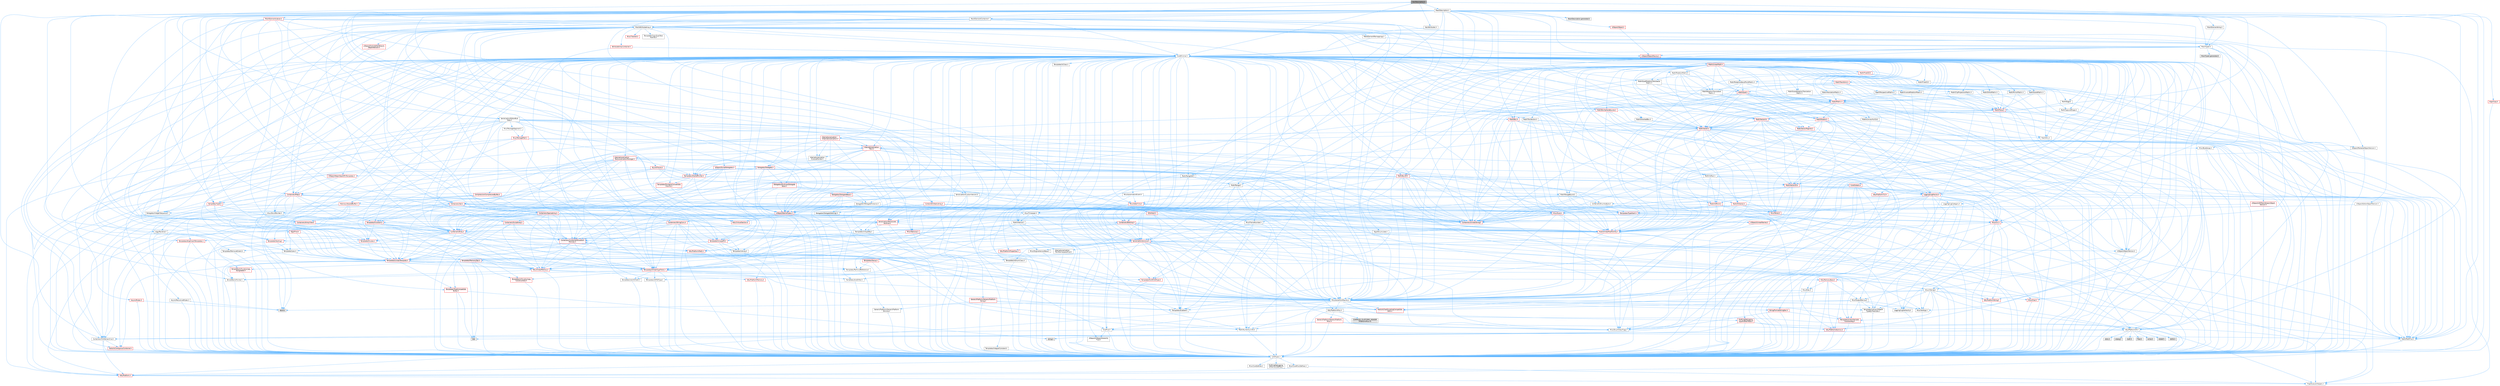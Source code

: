 digraph "HairDescription.h"
{
 // INTERACTIVE_SVG=YES
 // LATEX_PDF_SIZE
  bgcolor="transparent";
  edge [fontname=Helvetica,fontsize=10,labelfontname=Helvetica,labelfontsize=10];
  node [fontname=Helvetica,fontsize=10,shape=box,height=0.2,width=0.4];
  Node1 [id="Node000001",label="HairDescription.h",height=0.2,width=0.4,color="gray40", fillcolor="grey60", style="filled", fontcolor="black",tooltip=" "];
  Node1 -> Node2 [id="edge1_Node000001_Node000002",color="steelblue1",style="solid",tooltip=" "];
  Node2 [id="Node000002",label="CoreMinimal.h",height=0.2,width=0.4,color="grey40", fillcolor="white", style="filled",URL="$d7/d67/CoreMinimal_8h.html",tooltip=" "];
  Node2 -> Node3 [id="edge2_Node000002_Node000003",color="steelblue1",style="solid",tooltip=" "];
  Node3 [id="Node000003",label="CoreTypes.h",height=0.2,width=0.4,color="grey40", fillcolor="white", style="filled",URL="$dc/dec/CoreTypes_8h.html",tooltip=" "];
  Node3 -> Node4 [id="edge3_Node000003_Node000004",color="steelblue1",style="solid",tooltip=" "];
  Node4 [id="Node000004",label="HAL/Platform.h",height=0.2,width=0.4,color="red", fillcolor="#FFF0F0", style="filled",URL="$d9/dd0/Platform_8h.html",tooltip=" "];
  Node4 -> Node8 [id="edge4_Node000004_Node000008",color="steelblue1",style="solid",tooltip=" "];
  Node8 [id="Node000008",label="PreprocessorHelpers.h",height=0.2,width=0.4,color="grey40", fillcolor="white", style="filled",URL="$db/ddb/PreprocessorHelpers_8h.html",tooltip=" "];
  Node3 -> Node14 [id="edge5_Node000003_Node000014",color="steelblue1",style="solid",tooltip=" "];
  Node14 [id="Node000014",label="ProfilingDebugging\l/UMemoryDefines.h",height=0.2,width=0.4,color="grey40", fillcolor="white", style="filled",URL="$d2/da2/UMemoryDefines_8h.html",tooltip=" "];
  Node3 -> Node15 [id="edge6_Node000003_Node000015",color="steelblue1",style="solid",tooltip=" "];
  Node15 [id="Node000015",label="Misc/CoreMiscDefines.h",height=0.2,width=0.4,color="grey40", fillcolor="white", style="filled",URL="$da/d38/CoreMiscDefines_8h.html",tooltip=" "];
  Node15 -> Node4 [id="edge7_Node000015_Node000004",color="steelblue1",style="solid",tooltip=" "];
  Node15 -> Node8 [id="edge8_Node000015_Node000008",color="steelblue1",style="solid",tooltip=" "];
  Node3 -> Node16 [id="edge9_Node000003_Node000016",color="steelblue1",style="solid",tooltip=" "];
  Node16 [id="Node000016",label="Misc/CoreDefines.h",height=0.2,width=0.4,color="grey40", fillcolor="white", style="filled",URL="$d3/dd2/CoreDefines_8h.html",tooltip=" "];
  Node2 -> Node17 [id="edge10_Node000002_Node000017",color="steelblue1",style="solid",tooltip=" "];
  Node17 [id="Node000017",label="CoreFwd.h",height=0.2,width=0.4,color="grey40", fillcolor="white", style="filled",URL="$d1/d1e/CoreFwd_8h.html",tooltip=" "];
  Node17 -> Node3 [id="edge11_Node000017_Node000003",color="steelblue1",style="solid",tooltip=" "];
  Node17 -> Node18 [id="edge12_Node000017_Node000018",color="steelblue1",style="solid",tooltip=" "];
  Node18 [id="Node000018",label="Containers/ContainersFwd.h",height=0.2,width=0.4,color="grey40", fillcolor="white", style="filled",URL="$d4/d0a/ContainersFwd_8h.html",tooltip=" "];
  Node18 -> Node4 [id="edge13_Node000018_Node000004",color="steelblue1",style="solid",tooltip=" "];
  Node18 -> Node3 [id="edge14_Node000018_Node000003",color="steelblue1",style="solid",tooltip=" "];
  Node18 -> Node19 [id="edge15_Node000018_Node000019",color="steelblue1",style="solid",tooltip=" "];
  Node19 [id="Node000019",label="Traits/IsContiguousContainer.h",height=0.2,width=0.4,color="red", fillcolor="#FFF0F0", style="filled",URL="$d5/d3c/IsContiguousContainer_8h.html",tooltip=" "];
  Node19 -> Node3 [id="edge16_Node000019_Node000003",color="steelblue1",style="solid",tooltip=" "];
  Node17 -> Node22 [id="edge17_Node000017_Node000022",color="steelblue1",style="solid",tooltip=" "];
  Node22 [id="Node000022",label="Math/MathFwd.h",height=0.2,width=0.4,color="grey40", fillcolor="white", style="filled",URL="$d2/d10/MathFwd_8h.html",tooltip=" "];
  Node22 -> Node4 [id="edge18_Node000022_Node000004",color="steelblue1",style="solid",tooltip=" "];
  Node17 -> Node23 [id="edge19_Node000017_Node000023",color="steelblue1",style="solid",tooltip=" "];
  Node23 [id="Node000023",label="UObject/UObjectHierarchy\lFwd.h",height=0.2,width=0.4,color="grey40", fillcolor="white", style="filled",URL="$d3/d13/UObjectHierarchyFwd_8h.html",tooltip=" "];
  Node2 -> Node23 [id="edge20_Node000002_Node000023",color="steelblue1",style="solid",tooltip=" "];
  Node2 -> Node18 [id="edge21_Node000002_Node000018",color="steelblue1",style="solid",tooltip=" "];
  Node2 -> Node24 [id="edge22_Node000002_Node000024",color="steelblue1",style="solid",tooltip=" "];
  Node24 [id="Node000024",label="Misc/VarArgs.h",height=0.2,width=0.4,color="grey40", fillcolor="white", style="filled",URL="$d5/d6f/VarArgs_8h.html",tooltip=" "];
  Node24 -> Node3 [id="edge23_Node000024_Node000003",color="steelblue1",style="solid",tooltip=" "];
  Node2 -> Node25 [id="edge24_Node000002_Node000025",color="steelblue1",style="solid",tooltip=" "];
  Node25 [id="Node000025",label="Logging/LogVerbosity.h",height=0.2,width=0.4,color="grey40", fillcolor="white", style="filled",URL="$d2/d8f/LogVerbosity_8h.html",tooltip=" "];
  Node25 -> Node3 [id="edge25_Node000025_Node000003",color="steelblue1",style="solid",tooltip=" "];
  Node2 -> Node26 [id="edge26_Node000002_Node000026",color="steelblue1",style="solid",tooltip=" "];
  Node26 [id="Node000026",label="Misc/OutputDevice.h",height=0.2,width=0.4,color="grey40", fillcolor="white", style="filled",URL="$d7/d32/OutputDevice_8h.html",tooltip=" "];
  Node26 -> Node17 [id="edge27_Node000026_Node000017",color="steelblue1",style="solid",tooltip=" "];
  Node26 -> Node3 [id="edge28_Node000026_Node000003",color="steelblue1",style="solid",tooltip=" "];
  Node26 -> Node25 [id="edge29_Node000026_Node000025",color="steelblue1",style="solid",tooltip=" "];
  Node26 -> Node24 [id="edge30_Node000026_Node000024",color="steelblue1",style="solid",tooltip=" "];
  Node26 -> Node27 [id="edge31_Node000026_Node000027",color="steelblue1",style="solid",tooltip=" "];
  Node27 [id="Node000027",label="Templates/IsArrayOrRefOf\lTypeByPredicate.h",height=0.2,width=0.4,color="grey40", fillcolor="white", style="filled",URL="$d6/da1/IsArrayOrRefOfTypeByPredicate_8h.html",tooltip=" "];
  Node27 -> Node3 [id="edge32_Node000027_Node000003",color="steelblue1",style="solid",tooltip=" "];
  Node26 -> Node28 [id="edge33_Node000026_Node000028",color="steelblue1",style="solid",tooltip=" "];
  Node28 [id="Node000028",label="Templates/IsValidVariadic\lFunctionArg.h",height=0.2,width=0.4,color="red", fillcolor="#FFF0F0", style="filled",URL="$d0/dc8/IsValidVariadicFunctionArg_8h.html",tooltip=" "];
  Node28 -> Node3 [id="edge34_Node000028_Node000003",color="steelblue1",style="solid",tooltip=" "];
  Node26 -> Node30 [id="edge35_Node000026_Node000030",color="steelblue1",style="solid",tooltip=" "];
  Node30 [id="Node000030",label="Traits/IsCharEncodingCompatible\lWith.h",height=0.2,width=0.4,color="red", fillcolor="#FFF0F0", style="filled",URL="$df/dd1/IsCharEncodingCompatibleWith_8h.html",tooltip=" "];
  Node2 -> Node32 [id="edge36_Node000002_Node000032",color="steelblue1",style="solid",tooltip=" "];
  Node32 [id="Node000032",label="HAL/PlatformCrt.h",height=0.2,width=0.4,color="grey40", fillcolor="white", style="filled",URL="$d8/d75/PlatformCrt_8h.html",tooltip=" "];
  Node32 -> Node33 [id="edge37_Node000032_Node000033",color="steelblue1",style="solid",tooltip=" "];
  Node33 [id="Node000033",label="new",height=0.2,width=0.4,color="grey60", fillcolor="#E0E0E0", style="filled",tooltip=" "];
  Node32 -> Node34 [id="edge38_Node000032_Node000034",color="steelblue1",style="solid",tooltip=" "];
  Node34 [id="Node000034",label="wchar.h",height=0.2,width=0.4,color="grey60", fillcolor="#E0E0E0", style="filled",tooltip=" "];
  Node32 -> Node35 [id="edge39_Node000032_Node000035",color="steelblue1",style="solid",tooltip=" "];
  Node35 [id="Node000035",label="stddef.h",height=0.2,width=0.4,color="grey60", fillcolor="#E0E0E0", style="filled",tooltip=" "];
  Node32 -> Node36 [id="edge40_Node000032_Node000036",color="steelblue1",style="solid",tooltip=" "];
  Node36 [id="Node000036",label="stdlib.h",height=0.2,width=0.4,color="grey60", fillcolor="#E0E0E0", style="filled",tooltip=" "];
  Node32 -> Node37 [id="edge41_Node000032_Node000037",color="steelblue1",style="solid",tooltip=" "];
  Node37 [id="Node000037",label="stdio.h",height=0.2,width=0.4,color="grey60", fillcolor="#E0E0E0", style="filled",tooltip=" "];
  Node32 -> Node38 [id="edge42_Node000032_Node000038",color="steelblue1",style="solid",tooltip=" "];
  Node38 [id="Node000038",label="stdarg.h",height=0.2,width=0.4,color="grey60", fillcolor="#E0E0E0", style="filled",tooltip=" "];
  Node32 -> Node39 [id="edge43_Node000032_Node000039",color="steelblue1",style="solid",tooltip=" "];
  Node39 [id="Node000039",label="math.h",height=0.2,width=0.4,color="grey60", fillcolor="#E0E0E0", style="filled",tooltip=" "];
  Node32 -> Node40 [id="edge44_Node000032_Node000040",color="steelblue1",style="solid",tooltip=" "];
  Node40 [id="Node000040",label="float.h",height=0.2,width=0.4,color="grey60", fillcolor="#E0E0E0", style="filled",tooltip=" "];
  Node32 -> Node41 [id="edge45_Node000032_Node000041",color="steelblue1",style="solid",tooltip=" "];
  Node41 [id="Node000041",label="string.h",height=0.2,width=0.4,color="grey60", fillcolor="#E0E0E0", style="filled",tooltip=" "];
  Node2 -> Node42 [id="edge46_Node000002_Node000042",color="steelblue1",style="solid",tooltip=" "];
  Node42 [id="Node000042",label="HAL/PlatformMisc.h",height=0.2,width=0.4,color="grey40", fillcolor="white", style="filled",URL="$d0/df5/PlatformMisc_8h.html",tooltip=" "];
  Node42 -> Node3 [id="edge47_Node000042_Node000003",color="steelblue1",style="solid",tooltip=" "];
  Node42 -> Node43 [id="edge48_Node000042_Node000043",color="steelblue1",style="solid",tooltip=" "];
  Node43 [id="Node000043",label="GenericPlatform/GenericPlatform\lMisc.h",height=0.2,width=0.4,color="red", fillcolor="#FFF0F0", style="filled",URL="$db/d9a/GenericPlatformMisc_8h.html",tooltip=" "];
  Node43 -> Node17 [id="edge49_Node000043_Node000017",color="steelblue1",style="solid",tooltip=" "];
  Node43 -> Node3 [id="edge50_Node000043_Node000003",color="steelblue1",style="solid",tooltip=" "];
  Node43 -> Node32 [id="edge51_Node000043_Node000032",color="steelblue1",style="solid",tooltip=" "];
  Node43 -> Node47 [id="edge52_Node000043_Node000047",color="steelblue1",style="solid",tooltip=" "];
  Node47 [id="Node000047",label="Math/NumericLimits.h",height=0.2,width=0.4,color="grey40", fillcolor="white", style="filled",URL="$df/d1b/NumericLimits_8h.html",tooltip=" "];
  Node47 -> Node3 [id="edge53_Node000047_Node000003",color="steelblue1",style="solid",tooltip=" "];
  Node43 -> Node49 [id="edge54_Node000043_Node000049",color="steelblue1",style="solid",tooltip=" "];
  Node49 [id="Node000049",label="Misc/EnumClassFlags.h",height=0.2,width=0.4,color="grey40", fillcolor="white", style="filled",URL="$d8/de7/EnumClassFlags_8h.html",tooltip=" "];
  Node42 -> Node52 [id="edge55_Node000042_Node000052",color="steelblue1",style="solid",tooltip=" "];
  Node52 [id="Node000052",label="COMPILED_PLATFORM_HEADER\l(PlatformMisc.h)",height=0.2,width=0.4,color="grey60", fillcolor="#E0E0E0", style="filled",tooltip=" "];
  Node42 -> Node53 [id="edge56_Node000042_Node000053",color="steelblue1",style="solid",tooltip=" "];
  Node53 [id="Node000053",label="ProfilingDebugging\l/CpuProfilerTrace.h",height=0.2,width=0.4,color="red", fillcolor="#FFF0F0", style="filled",URL="$da/dcb/CpuProfilerTrace_8h.html",tooltip=" "];
  Node53 -> Node3 [id="edge57_Node000053_Node000003",color="steelblue1",style="solid",tooltip=" "];
  Node53 -> Node18 [id="edge58_Node000053_Node000018",color="steelblue1",style="solid",tooltip=" "];
  Node53 -> Node54 [id="edge59_Node000053_Node000054",color="steelblue1",style="solid",tooltip=" "];
  Node54 [id="Node000054",label="HAL/PlatformAtomics.h",height=0.2,width=0.4,color="red", fillcolor="#FFF0F0", style="filled",URL="$d3/d36/PlatformAtomics_8h.html",tooltip=" "];
  Node54 -> Node3 [id="edge60_Node000054_Node000003",color="steelblue1",style="solid",tooltip=" "];
  Node53 -> Node8 [id="edge61_Node000053_Node000008",color="steelblue1",style="solid",tooltip=" "];
  Node2 -> Node61 [id="edge62_Node000002_Node000061",color="steelblue1",style="solid",tooltip=" "];
  Node61 [id="Node000061",label="Misc/AssertionMacros.h",height=0.2,width=0.4,color="grey40", fillcolor="white", style="filled",URL="$d0/dfa/AssertionMacros_8h.html",tooltip=" "];
  Node61 -> Node3 [id="edge63_Node000061_Node000003",color="steelblue1",style="solid",tooltip=" "];
  Node61 -> Node4 [id="edge64_Node000061_Node000004",color="steelblue1",style="solid",tooltip=" "];
  Node61 -> Node42 [id="edge65_Node000061_Node000042",color="steelblue1",style="solid",tooltip=" "];
  Node61 -> Node8 [id="edge66_Node000061_Node000008",color="steelblue1",style="solid",tooltip=" "];
  Node61 -> Node62 [id="edge67_Node000061_Node000062",color="steelblue1",style="solid",tooltip=" "];
  Node62 [id="Node000062",label="Templates/EnableIf.h",height=0.2,width=0.4,color="grey40", fillcolor="white", style="filled",URL="$d7/d60/EnableIf_8h.html",tooltip=" "];
  Node62 -> Node3 [id="edge68_Node000062_Node000003",color="steelblue1",style="solid",tooltip=" "];
  Node61 -> Node27 [id="edge69_Node000061_Node000027",color="steelblue1",style="solid",tooltip=" "];
  Node61 -> Node28 [id="edge70_Node000061_Node000028",color="steelblue1",style="solid",tooltip=" "];
  Node61 -> Node30 [id="edge71_Node000061_Node000030",color="steelblue1",style="solid",tooltip=" "];
  Node61 -> Node24 [id="edge72_Node000061_Node000024",color="steelblue1",style="solid",tooltip=" "];
  Node61 -> Node63 [id="edge73_Node000061_Node000063",color="steelblue1",style="solid",tooltip=" "];
  Node63 [id="Node000063",label="String/FormatStringSan.h",height=0.2,width=0.4,color="red", fillcolor="#FFF0F0", style="filled",URL="$d3/d8b/FormatStringSan_8h.html",tooltip=" "];
  Node63 -> Node3 [id="edge74_Node000063_Node000003",color="steelblue1",style="solid",tooltip=" "];
  Node63 -> Node28 [id="edge75_Node000063_Node000028",color="steelblue1",style="solid",tooltip=" "];
  Node63 -> Node18 [id="edge76_Node000063_Node000018",color="steelblue1",style="solid",tooltip=" "];
  Node61 -> Node69 [id="edge77_Node000061_Node000069",color="steelblue1",style="solid",tooltip=" "];
  Node69 [id="Node000069",label="atomic",height=0.2,width=0.4,color="grey60", fillcolor="#E0E0E0", style="filled",tooltip=" "];
  Node2 -> Node70 [id="edge78_Node000002_Node000070",color="steelblue1",style="solid",tooltip=" "];
  Node70 [id="Node000070",label="Templates/IsPointer.h",height=0.2,width=0.4,color="grey40", fillcolor="white", style="filled",URL="$d7/d05/IsPointer_8h.html",tooltip=" "];
  Node70 -> Node3 [id="edge79_Node000070_Node000003",color="steelblue1",style="solid",tooltip=" "];
  Node2 -> Node71 [id="edge80_Node000002_Node000071",color="steelblue1",style="solid",tooltip=" "];
  Node71 [id="Node000071",label="HAL/PlatformMemory.h",height=0.2,width=0.4,color="red", fillcolor="#FFF0F0", style="filled",URL="$de/d68/PlatformMemory_8h.html",tooltip=" "];
  Node71 -> Node3 [id="edge81_Node000071_Node000003",color="steelblue1",style="solid",tooltip=" "];
  Node2 -> Node54 [id="edge82_Node000002_Node000054",color="steelblue1",style="solid",tooltip=" "];
  Node2 -> Node76 [id="edge83_Node000002_Node000076",color="steelblue1",style="solid",tooltip=" "];
  Node76 [id="Node000076",label="Misc/Exec.h",height=0.2,width=0.4,color="grey40", fillcolor="white", style="filled",URL="$de/ddb/Exec_8h.html",tooltip=" "];
  Node76 -> Node3 [id="edge84_Node000076_Node000003",color="steelblue1",style="solid",tooltip=" "];
  Node76 -> Node61 [id="edge85_Node000076_Node000061",color="steelblue1",style="solid",tooltip=" "];
  Node2 -> Node77 [id="edge86_Node000002_Node000077",color="steelblue1",style="solid",tooltip=" "];
  Node77 [id="Node000077",label="HAL/MemoryBase.h",height=0.2,width=0.4,color="red", fillcolor="#FFF0F0", style="filled",URL="$d6/d9f/MemoryBase_8h.html",tooltip=" "];
  Node77 -> Node3 [id="edge87_Node000077_Node000003",color="steelblue1",style="solid",tooltip=" "];
  Node77 -> Node54 [id="edge88_Node000077_Node000054",color="steelblue1",style="solid",tooltip=" "];
  Node77 -> Node32 [id="edge89_Node000077_Node000032",color="steelblue1",style="solid",tooltip=" "];
  Node77 -> Node76 [id="edge90_Node000077_Node000076",color="steelblue1",style="solid",tooltip=" "];
  Node77 -> Node26 [id="edge91_Node000077_Node000026",color="steelblue1",style="solid",tooltip=" "];
  Node2 -> Node87 [id="edge92_Node000002_Node000087",color="steelblue1",style="solid",tooltip=" "];
  Node87 [id="Node000087",label="HAL/UnrealMemory.h",height=0.2,width=0.4,color="red", fillcolor="#FFF0F0", style="filled",URL="$d9/d96/UnrealMemory_8h.html",tooltip=" "];
  Node87 -> Node3 [id="edge93_Node000087_Node000003",color="steelblue1",style="solid",tooltip=" "];
  Node87 -> Node77 [id="edge94_Node000087_Node000077",color="steelblue1",style="solid",tooltip=" "];
  Node87 -> Node71 [id="edge95_Node000087_Node000071",color="steelblue1",style="solid",tooltip=" "];
  Node87 -> Node70 [id="edge96_Node000087_Node000070",color="steelblue1",style="solid",tooltip=" "];
  Node2 -> Node89 [id="edge97_Node000002_Node000089",color="steelblue1",style="solid",tooltip=" "];
  Node89 [id="Node000089",label="Templates/IsArithmetic.h",height=0.2,width=0.4,color="grey40", fillcolor="white", style="filled",URL="$d2/d5d/IsArithmetic_8h.html",tooltip=" "];
  Node89 -> Node3 [id="edge98_Node000089_Node000003",color="steelblue1",style="solid",tooltip=" "];
  Node2 -> Node83 [id="edge99_Node000002_Node000083",color="steelblue1",style="solid",tooltip=" "];
  Node83 [id="Node000083",label="Templates/AndOrNot.h",height=0.2,width=0.4,color="grey40", fillcolor="white", style="filled",URL="$db/d0a/AndOrNot_8h.html",tooltip=" "];
  Node83 -> Node3 [id="edge100_Node000083_Node000003",color="steelblue1",style="solid",tooltip=" "];
  Node2 -> Node90 [id="edge101_Node000002_Node000090",color="steelblue1",style="solid",tooltip=" "];
  Node90 [id="Node000090",label="Templates/IsPODType.h",height=0.2,width=0.4,color="grey40", fillcolor="white", style="filled",URL="$d7/db1/IsPODType_8h.html",tooltip=" "];
  Node90 -> Node3 [id="edge102_Node000090_Node000003",color="steelblue1",style="solid",tooltip=" "];
  Node2 -> Node91 [id="edge103_Node000002_Node000091",color="steelblue1",style="solid",tooltip=" "];
  Node91 [id="Node000091",label="Templates/IsUECoreType.h",height=0.2,width=0.4,color="red", fillcolor="#FFF0F0", style="filled",URL="$d1/db8/IsUECoreType_8h.html",tooltip=" "];
  Node91 -> Node3 [id="edge104_Node000091_Node000003",color="steelblue1",style="solid",tooltip=" "];
  Node2 -> Node84 [id="edge105_Node000002_Node000084",color="steelblue1",style="solid",tooltip=" "];
  Node84 [id="Node000084",label="Templates/IsTriviallyCopy\lConstructible.h",height=0.2,width=0.4,color="red", fillcolor="#FFF0F0", style="filled",URL="$d3/d78/IsTriviallyCopyConstructible_8h.html",tooltip=" "];
  Node84 -> Node3 [id="edge106_Node000084_Node000003",color="steelblue1",style="solid",tooltip=" "];
  Node2 -> Node92 [id="edge107_Node000002_Node000092",color="steelblue1",style="solid",tooltip=" "];
  Node92 [id="Node000092",label="Templates/UnrealTypeTraits.h",height=0.2,width=0.4,color="red", fillcolor="#FFF0F0", style="filled",URL="$d2/d2d/UnrealTypeTraits_8h.html",tooltip=" "];
  Node92 -> Node3 [id="edge108_Node000092_Node000003",color="steelblue1",style="solid",tooltip=" "];
  Node92 -> Node70 [id="edge109_Node000092_Node000070",color="steelblue1",style="solid",tooltip=" "];
  Node92 -> Node61 [id="edge110_Node000092_Node000061",color="steelblue1",style="solid",tooltip=" "];
  Node92 -> Node83 [id="edge111_Node000092_Node000083",color="steelblue1",style="solid",tooltip=" "];
  Node92 -> Node62 [id="edge112_Node000092_Node000062",color="steelblue1",style="solid",tooltip=" "];
  Node92 -> Node89 [id="edge113_Node000092_Node000089",color="steelblue1",style="solid",tooltip=" "];
  Node92 -> Node90 [id="edge114_Node000092_Node000090",color="steelblue1",style="solid",tooltip=" "];
  Node92 -> Node91 [id="edge115_Node000092_Node000091",color="steelblue1",style="solid",tooltip=" "];
  Node92 -> Node84 [id="edge116_Node000092_Node000084",color="steelblue1",style="solid",tooltip=" "];
  Node2 -> Node62 [id="edge117_Node000002_Node000062",color="steelblue1",style="solid",tooltip=" "];
  Node2 -> Node94 [id="edge118_Node000002_Node000094",color="steelblue1",style="solid",tooltip=" "];
  Node94 [id="Node000094",label="Templates/RemoveReference.h",height=0.2,width=0.4,color="grey40", fillcolor="white", style="filled",URL="$da/dbe/RemoveReference_8h.html",tooltip=" "];
  Node94 -> Node3 [id="edge119_Node000094_Node000003",color="steelblue1",style="solid",tooltip=" "];
  Node2 -> Node95 [id="edge120_Node000002_Node000095",color="steelblue1",style="solid",tooltip=" "];
  Node95 [id="Node000095",label="Templates/IntegralConstant.h",height=0.2,width=0.4,color="grey40", fillcolor="white", style="filled",URL="$db/d1b/IntegralConstant_8h.html",tooltip=" "];
  Node95 -> Node3 [id="edge121_Node000095_Node000003",color="steelblue1",style="solid",tooltip=" "];
  Node2 -> Node96 [id="edge122_Node000002_Node000096",color="steelblue1",style="solid",tooltip=" "];
  Node96 [id="Node000096",label="Templates/IsClass.h",height=0.2,width=0.4,color="grey40", fillcolor="white", style="filled",URL="$db/dcb/IsClass_8h.html",tooltip=" "];
  Node96 -> Node3 [id="edge123_Node000096_Node000003",color="steelblue1",style="solid",tooltip=" "];
  Node2 -> Node97 [id="edge124_Node000002_Node000097",color="steelblue1",style="solid",tooltip=" "];
  Node97 [id="Node000097",label="Templates/TypeCompatible\lBytes.h",height=0.2,width=0.4,color="red", fillcolor="#FFF0F0", style="filled",URL="$df/d0a/TypeCompatibleBytes_8h.html",tooltip=" "];
  Node97 -> Node3 [id="edge125_Node000097_Node000003",color="steelblue1",style="solid",tooltip=" "];
  Node97 -> Node41 [id="edge126_Node000097_Node000041",color="steelblue1",style="solid",tooltip=" "];
  Node97 -> Node33 [id="edge127_Node000097_Node000033",color="steelblue1",style="solid",tooltip=" "];
  Node2 -> Node19 [id="edge128_Node000002_Node000019",color="steelblue1",style="solid",tooltip=" "];
  Node2 -> Node98 [id="edge129_Node000002_Node000098",color="steelblue1",style="solid",tooltip=" "];
  Node98 [id="Node000098",label="Templates/UnrealTemplate.h",height=0.2,width=0.4,color="red", fillcolor="#FFF0F0", style="filled",URL="$d4/d24/UnrealTemplate_8h.html",tooltip=" "];
  Node98 -> Node3 [id="edge130_Node000098_Node000003",color="steelblue1",style="solid",tooltip=" "];
  Node98 -> Node70 [id="edge131_Node000098_Node000070",color="steelblue1",style="solid",tooltip=" "];
  Node98 -> Node87 [id="edge132_Node000098_Node000087",color="steelblue1",style="solid",tooltip=" "];
  Node98 -> Node92 [id="edge133_Node000098_Node000092",color="steelblue1",style="solid",tooltip=" "];
  Node98 -> Node94 [id="edge134_Node000098_Node000094",color="steelblue1",style="solid",tooltip=" "];
  Node98 -> Node97 [id="edge135_Node000098_Node000097",color="steelblue1",style="solid",tooltip=" "];
  Node98 -> Node19 [id="edge136_Node000098_Node000019",color="steelblue1",style="solid",tooltip=" "];
  Node2 -> Node47 [id="edge137_Node000002_Node000047",color="steelblue1",style="solid",tooltip=" "];
  Node2 -> Node102 [id="edge138_Node000002_Node000102",color="steelblue1",style="solid",tooltip=" "];
  Node102 [id="Node000102",label="HAL/PlatformMath.h",height=0.2,width=0.4,color="red", fillcolor="#FFF0F0", style="filled",URL="$dc/d53/PlatformMath_8h.html",tooltip=" "];
  Node102 -> Node3 [id="edge139_Node000102_Node000003",color="steelblue1",style="solid",tooltip=" "];
  Node2 -> Node85 [id="edge140_Node000002_Node000085",color="steelblue1",style="solid",tooltip=" "];
  Node85 [id="Node000085",label="Templates/IsTriviallyCopy\lAssignable.h",height=0.2,width=0.4,color="red", fillcolor="#FFF0F0", style="filled",URL="$d2/df2/IsTriviallyCopyAssignable_8h.html",tooltip=" "];
  Node85 -> Node3 [id="edge141_Node000085_Node000003",color="steelblue1",style="solid",tooltip=" "];
  Node2 -> Node110 [id="edge142_Node000002_Node000110",color="steelblue1",style="solid",tooltip=" "];
  Node110 [id="Node000110",label="Templates/MemoryOps.h",height=0.2,width=0.4,color="red", fillcolor="#FFF0F0", style="filled",URL="$db/dea/MemoryOps_8h.html",tooltip=" "];
  Node110 -> Node3 [id="edge143_Node000110_Node000003",color="steelblue1",style="solid",tooltip=" "];
  Node110 -> Node87 [id="edge144_Node000110_Node000087",color="steelblue1",style="solid",tooltip=" "];
  Node110 -> Node85 [id="edge145_Node000110_Node000085",color="steelblue1",style="solid",tooltip=" "];
  Node110 -> Node84 [id="edge146_Node000110_Node000084",color="steelblue1",style="solid",tooltip=" "];
  Node110 -> Node92 [id="edge147_Node000110_Node000092",color="steelblue1",style="solid",tooltip=" "];
  Node110 -> Node33 [id="edge148_Node000110_Node000033",color="steelblue1",style="solid",tooltip=" "];
  Node2 -> Node111 [id="edge149_Node000002_Node000111",color="steelblue1",style="solid",tooltip=" "];
  Node111 [id="Node000111",label="Containers/ContainerAllocation\lPolicies.h",height=0.2,width=0.4,color="red", fillcolor="#FFF0F0", style="filled",URL="$d7/dff/ContainerAllocationPolicies_8h.html",tooltip=" "];
  Node111 -> Node3 [id="edge150_Node000111_Node000003",color="steelblue1",style="solid",tooltip=" "];
  Node111 -> Node111 [id="edge151_Node000111_Node000111",color="steelblue1",style="solid",tooltip=" "];
  Node111 -> Node102 [id="edge152_Node000111_Node000102",color="steelblue1",style="solid",tooltip=" "];
  Node111 -> Node87 [id="edge153_Node000111_Node000087",color="steelblue1",style="solid",tooltip=" "];
  Node111 -> Node47 [id="edge154_Node000111_Node000047",color="steelblue1",style="solid",tooltip=" "];
  Node111 -> Node61 [id="edge155_Node000111_Node000061",color="steelblue1",style="solid",tooltip=" "];
  Node111 -> Node110 [id="edge156_Node000111_Node000110",color="steelblue1",style="solid",tooltip=" "];
  Node111 -> Node97 [id="edge157_Node000111_Node000097",color="steelblue1",style="solid",tooltip=" "];
  Node2 -> Node114 [id="edge158_Node000002_Node000114",color="steelblue1",style="solid",tooltip=" "];
  Node114 [id="Node000114",label="Templates/IsEnumClass.h",height=0.2,width=0.4,color="grey40", fillcolor="white", style="filled",URL="$d7/d15/IsEnumClass_8h.html",tooltip=" "];
  Node114 -> Node3 [id="edge159_Node000114_Node000003",color="steelblue1",style="solid",tooltip=" "];
  Node114 -> Node83 [id="edge160_Node000114_Node000083",color="steelblue1",style="solid",tooltip=" "];
  Node2 -> Node115 [id="edge161_Node000002_Node000115",color="steelblue1",style="solid",tooltip=" "];
  Node115 [id="Node000115",label="HAL/PlatformProperties.h",height=0.2,width=0.4,color="red", fillcolor="#FFF0F0", style="filled",URL="$d9/db0/PlatformProperties_8h.html",tooltip=" "];
  Node115 -> Node3 [id="edge162_Node000115_Node000003",color="steelblue1",style="solid",tooltip=" "];
  Node2 -> Node118 [id="edge163_Node000002_Node000118",color="steelblue1",style="solid",tooltip=" "];
  Node118 [id="Node000118",label="Misc/EngineVersionBase.h",height=0.2,width=0.4,color="grey40", fillcolor="white", style="filled",URL="$d5/d2b/EngineVersionBase_8h.html",tooltip=" "];
  Node118 -> Node3 [id="edge164_Node000118_Node000003",color="steelblue1",style="solid",tooltip=" "];
  Node2 -> Node119 [id="edge165_Node000002_Node000119",color="steelblue1",style="solid",tooltip=" "];
  Node119 [id="Node000119",label="Internationalization\l/TextNamespaceFwd.h",height=0.2,width=0.4,color="grey40", fillcolor="white", style="filled",URL="$d8/d97/TextNamespaceFwd_8h.html",tooltip=" "];
  Node119 -> Node3 [id="edge166_Node000119_Node000003",color="steelblue1",style="solid",tooltip=" "];
  Node2 -> Node120 [id="edge167_Node000002_Node000120",color="steelblue1",style="solid",tooltip=" "];
  Node120 [id="Node000120",label="Serialization/Archive.h",height=0.2,width=0.4,color="red", fillcolor="#FFF0F0", style="filled",URL="$d7/d3b/Archive_8h.html",tooltip=" "];
  Node120 -> Node17 [id="edge168_Node000120_Node000017",color="steelblue1",style="solid",tooltip=" "];
  Node120 -> Node3 [id="edge169_Node000120_Node000003",color="steelblue1",style="solid",tooltip=" "];
  Node120 -> Node115 [id="edge170_Node000120_Node000115",color="steelblue1",style="solid",tooltip=" "];
  Node120 -> Node119 [id="edge171_Node000120_Node000119",color="steelblue1",style="solid",tooltip=" "];
  Node120 -> Node22 [id="edge172_Node000120_Node000022",color="steelblue1",style="solid",tooltip=" "];
  Node120 -> Node61 [id="edge173_Node000120_Node000061",color="steelblue1",style="solid",tooltip=" "];
  Node120 -> Node118 [id="edge174_Node000120_Node000118",color="steelblue1",style="solid",tooltip=" "];
  Node120 -> Node24 [id="edge175_Node000120_Node000024",color="steelblue1",style="solid",tooltip=" "];
  Node120 -> Node62 [id="edge176_Node000120_Node000062",color="steelblue1",style="solid",tooltip=" "];
  Node120 -> Node27 [id="edge177_Node000120_Node000027",color="steelblue1",style="solid",tooltip=" "];
  Node120 -> Node114 [id="edge178_Node000120_Node000114",color="steelblue1",style="solid",tooltip=" "];
  Node120 -> Node28 [id="edge179_Node000120_Node000028",color="steelblue1",style="solid",tooltip=" "];
  Node120 -> Node98 [id="edge180_Node000120_Node000098",color="steelblue1",style="solid",tooltip=" "];
  Node120 -> Node30 [id="edge181_Node000120_Node000030",color="steelblue1",style="solid",tooltip=" "];
  Node120 -> Node123 [id="edge182_Node000120_Node000123",color="steelblue1",style="solid",tooltip=" "];
  Node123 [id="Node000123",label="UObject/ObjectVersion.h",height=0.2,width=0.4,color="grey40", fillcolor="white", style="filled",URL="$da/d63/ObjectVersion_8h.html",tooltip=" "];
  Node123 -> Node3 [id="edge183_Node000123_Node000003",color="steelblue1",style="solid",tooltip=" "];
  Node2 -> Node124 [id="edge184_Node000002_Node000124",color="steelblue1",style="solid",tooltip=" "];
  Node124 [id="Node000124",label="Templates/Less.h",height=0.2,width=0.4,color="grey40", fillcolor="white", style="filled",URL="$de/dc8/Less_8h.html",tooltip=" "];
  Node124 -> Node3 [id="edge185_Node000124_Node000003",color="steelblue1",style="solid",tooltip=" "];
  Node124 -> Node98 [id="edge186_Node000124_Node000098",color="steelblue1",style="solid",tooltip=" "];
  Node2 -> Node125 [id="edge187_Node000002_Node000125",color="steelblue1",style="solid",tooltip=" "];
  Node125 [id="Node000125",label="Templates/Sorting.h",height=0.2,width=0.4,color="red", fillcolor="#FFF0F0", style="filled",URL="$d3/d9e/Sorting_8h.html",tooltip=" "];
  Node125 -> Node3 [id="edge188_Node000125_Node000003",color="steelblue1",style="solid",tooltip=" "];
  Node125 -> Node102 [id="edge189_Node000125_Node000102",color="steelblue1",style="solid",tooltip=" "];
  Node125 -> Node124 [id="edge190_Node000125_Node000124",color="steelblue1",style="solid",tooltip=" "];
  Node2 -> Node136 [id="edge191_Node000002_Node000136",color="steelblue1",style="solid",tooltip=" "];
  Node136 [id="Node000136",label="Misc/Char.h",height=0.2,width=0.4,color="red", fillcolor="#FFF0F0", style="filled",URL="$d0/d58/Char_8h.html",tooltip=" "];
  Node136 -> Node3 [id="edge192_Node000136_Node000003",color="steelblue1",style="solid",tooltip=" "];
  Node2 -> Node139 [id="edge193_Node000002_Node000139",color="steelblue1",style="solid",tooltip=" "];
  Node139 [id="Node000139",label="GenericPlatform/GenericPlatform\lStricmp.h",height=0.2,width=0.4,color="grey40", fillcolor="white", style="filled",URL="$d2/d86/GenericPlatformStricmp_8h.html",tooltip=" "];
  Node139 -> Node3 [id="edge194_Node000139_Node000003",color="steelblue1",style="solid",tooltip=" "];
  Node2 -> Node140 [id="edge195_Node000002_Node000140",color="steelblue1",style="solid",tooltip=" "];
  Node140 [id="Node000140",label="GenericPlatform/GenericPlatform\lString.h",height=0.2,width=0.4,color="red", fillcolor="#FFF0F0", style="filled",URL="$dd/d20/GenericPlatformString_8h.html",tooltip=" "];
  Node140 -> Node3 [id="edge196_Node000140_Node000003",color="steelblue1",style="solid",tooltip=" "];
  Node140 -> Node139 [id="edge197_Node000140_Node000139",color="steelblue1",style="solid",tooltip=" "];
  Node140 -> Node62 [id="edge198_Node000140_Node000062",color="steelblue1",style="solid",tooltip=" "];
  Node140 -> Node30 [id="edge199_Node000140_Node000030",color="steelblue1",style="solid",tooltip=" "];
  Node2 -> Node73 [id="edge200_Node000002_Node000073",color="steelblue1",style="solid",tooltip=" "];
  Node73 [id="Node000073",label="HAL/PlatformString.h",height=0.2,width=0.4,color="red", fillcolor="#FFF0F0", style="filled",URL="$db/db5/PlatformString_8h.html",tooltip=" "];
  Node73 -> Node3 [id="edge201_Node000073_Node000003",color="steelblue1",style="solid",tooltip=" "];
  Node2 -> Node143 [id="edge202_Node000002_Node000143",color="steelblue1",style="solid",tooltip=" "];
  Node143 [id="Node000143",label="Misc/CString.h",height=0.2,width=0.4,color="grey40", fillcolor="white", style="filled",URL="$d2/d49/CString_8h.html",tooltip=" "];
  Node143 -> Node3 [id="edge203_Node000143_Node000003",color="steelblue1",style="solid",tooltip=" "];
  Node143 -> Node32 [id="edge204_Node000143_Node000032",color="steelblue1",style="solid",tooltip=" "];
  Node143 -> Node73 [id="edge205_Node000143_Node000073",color="steelblue1",style="solid",tooltip=" "];
  Node143 -> Node61 [id="edge206_Node000143_Node000061",color="steelblue1",style="solid",tooltip=" "];
  Node143 -> Node136 [id="edge207_Node000143_Node000136",color="steelblue1",style="solid",tooltip=" "];
  Node143 -> Node24 [id="edge208_Node000143_Node000024",color="steelblue1",style="solid",tooltip=" "];
  Node143 -> Node27 [id="edge209_Node000143_Node000027",color="steelblue1",style="solid",tooltip=" "];
  Node143 -> Node28 [id="edge210_Node000143_Node000028",color="steelblue1",style="solid",tooltip=" "];
  Node143 -> Node30 [id="edge211_Node000143_Node000030",color="steelblue1",style="solid",tooltip=" "];
  Node2 -> Node144 [id="edge212_Node000002_Node000144",color="steelblue1",style="solid",tooltip=" "];
  Node144 [id="Node000144",label="Misc/Crc.h",height=0.2,width=0.4,color="red", fillcolor="#FFF0F0", style="filled",URL="$d4/dd2/Crc_8h.html",tooltip=" "];
  Node144 -> Node3 [id="edge213_Node000144_Node000003",color="steelblue1",style="solid",tooltip=" "];
  Node144 -> Node73 [id="edge214_Node000144_Node000073",color="steelblue1",style="solid",tooltip=" "];
  Node144 -> Node61 [id="edge215_Node000144_Node000061",color="steelblue1",style="solid",tooltip=" "];
  Node144 -> Node143 [id="edge216_Node000144_Node000143",color="steelblue1",style="solid",tooltip=" "];
  Node144 -> Node136 [id="edge217_Node000144_Node000136",color="steelblue1",style="solid",tooltip=" "];
  Node144 -> Node92 [id="edge218_Node000144_Node000092",color="steelblue1",style="solid",tooltip=" "];
  Node2 -> Node135 [id="edge219_Node000002_Node000135",color="steelblue1",style="solid",tooltip=" "];
  Node135 [id="Node000135",label="Math/UnrealMathUtility.h",height=0.2,width=0.4,color="red", fillcolor="#FFF0F0", style="filled",URL="$db/db8/UnrealMathUtility_8h.html",tooltip=" "];
  Node135 -> Node3 [id="edge220_Node000135_Node000003",color="steelblue1",style="solid",tooltip=" "];
  Node135 -> Node61 [id="edge221_Node000135_Node000061",color="steelblue1",style="solid",tooltip=" "];
  Node135 -> Node102 [id="edge222_Node000135_Node000102",color="steelblue1",style="solid",tooltip=" "];
  Node135 -> Node22 [id="edge223_Node000135_Node000022",color="steelblue1",style="solid",tooltip=" "];
  Node2 -> Node145 [id="edge224_Node000002_Node000145",color="steelblue1",style="solid",tooltip=" "];
  Node145 [id="Node000145",label="Containers/UnrealString.h",height=0.2,width=0.4,color="red", fillcolor="#FFF0F0", style="filled",URL="$d5/dba/UnrealString_8h.html",tooltip=" "];
  Node2 -> Node149 [id="edge225_Node000002_Node000149",color="steelblue1",style="solid",tooltip=" "];
  Node149 [id="Node000149",label="Containers/Array.h",height=0.2,width=0.4,color="red", fillcolor="#FFF0F0", style="filled",URL="$df/dd0/Array_8h.html",tooltip=" "];
  Node149 -> Node3 [id="edge226_Node000149_Node000003",color="steelblue1",style="solid",tooltip=" "];
  Node149 -> Node61 [id="edge227_Node000149_Node000061",color="steelblue1",style="solid",tooltip=" "];
  Node149 -> Node87 [id="edge228_Node000149_Node000087",color="steelblue1",style="solid",tooltip=" "];
  Node149 -> Node92 [id="edge229_Node000149_Node000092",color="steelblue1",style="solid",tooltip=" "];
  Node149 -> Node98 [id="edge230_Node000149_Node000098",color="steelblue1",style="solid",tooltip=" "];
  Node149 -> Node111 [id="edge231_Node000149_Node000111",color="steelblue1",style="solid",tooltip=" "];
  Node149 -> Node120 [id="edge232_Node000149_Node000120",color="steelblue1",style="solid",tooltip=" "];
  Node149 -> Node128 [id="edge233_Node000149_Node000128",color="steelblue1",style="solid",tooltip=" "];
  Node128 [id="Node000128",label="Templates/Invoke.h",height=0.2,width=0.4,color="red", fillcolor="#FFF0F0", style="filled",URL="$d7/deb/Invoke_8h.html",tooltip=" "];
  Node128 -> Node3 [id="edge234_Node000128_Node000003",color="steelblue1",style="solid",tooltip=" "];
  Node128 -> Node98 [id="edge235_Node000128_Node000098",color="steelblue1",style="solid",tooltip=" "];
  Node149 -> Node124 [id="edge236_Node000149_Node000124",color="steelblue1",style="solid",tooltip=" "];
  Node149 -> Node125 [id="edge237_Node000149_Node000125",color="steelblue1",style="solid",tooltip=" "];
  Node149 -> Node172 [id="edge238_Node000149_Node000172",color="steelblue1",style="solid",tooltip=" "];
  Node172 [id="Node000172",label="Templates/AlignmentTemplates.h",height=0.2,width=0.4,color="red", fillcolor="#FFF0F0", style="filled",URL="$dd/d32/AlignmentTemplates_8h.html",tooltip=" "];
  Node172 -> Node3 [id="edge239_Node000172_Node000003",color="steelblue1",style="solid",tooltip=" "];
  Node172 -> Node70 [id="edge240_Node000172_Node000070",color="steelblue1",style="solid",tooltip=" "];
  Node2 -> Node173 [id="edge241_Node000002_Node000173",color="steelblue1",style="solid",tooltip=" "];
  Node173 [id="Node000173",label="Misc/FrameNumber.h",height=0.2,width=0.4,color="grey40", fillcolor="white", style="filled",URL="$dd/dbd/FrameNumber_8h.html",tooltip=" "];
  Node173 -> Node3 [id="edge242_Node000173_Node000003",color="steelblue1",style="solid",tooltip=" "];
  Node173 -> Node47 [id="edge243_Node000173_Node000047",color="steelblue1",style="solid",tooltip=" "];
  Node173 -> Node135 [id="edge244_Node000173_Node000135",color="steelblue1",style="solid",tooltip=" "];
  Node173 -> Node62 [id="edge245_Node000173_Node000062",color="steelblue1",style="solid",tooltip=" "];
  Node173 -> Node92 [id="edge246_Node000173_Node000092",color="steelblue1",style="solid",tooltip=" "];
  Node2 -> Node174 [id="edge247_Node000002_Node000174",color="steelblue1",style="solid",tooltip=" "];
  Node174 [id="Node000174",label="Misc/Timespan.h",height=0.2,width=0.4,color="grey40", fillcolor="white", style="filled",URL="$da/dd9/Timespan_8h.html",tooltip=" "];
  Node174 -> Node3 [id="edge248_Node000174_Node000003",color="steelblue1",style="solid",tooltip=" "];
  Node174 -> Node175 [id="edge249_Node000174_Node000175",color="steelblue1",style="solid",tooltip=" "];
  Node175 [id="Node000175",label="Math/Interval.h",height=0.2,width=0.4,color="grey40", fillcolor="white", style="filled",URL="$d1/d55/Interval_8h.html",tooltip=" "];
  Node175 -> Node3 [id="edge250_Node000175_Node000003",color="steelblue1",style="solid",tooltip=" "];
  Node175 -> Node89 [id="edge251_Node000175_Node000089",color="steelblue1",style="solid",tooltip=" "];
  Node175 -> Node92 [id="edge252_Node000175_Node000092",color="steelblue1",style="solid",tooltip=" "];
  Node175 -> Node47 [id="edge253_Node000175_Node000047",color="steelblue1",style="solid",tooltip=" "];
  Node175 -> Node135 [id="edge254_Node000175_Node000135",color="steelblue1",style="solid",tooltip=" "];
  Node174 -> Node135 [id="edge255_Node000174_Node000135",color="steelblue1",style="solid",tooltip=" "];
  Node174 -> Node61 [id="edge256_Node000174_Node000061",color="steelblue1",style="solid",tooltip=" "];
  Node2 -> Node176 [id="edge257_Node000002_Node000176",color="steelblue1",style="solid",tooltip=" "];
  Node176 [id="Node000176",label="Containers/StringConv.h",height=0.2,width=0.4,color="red", fillcolor="#FFF0F0", style="filled",URL="$d3/ddf/StringConv_8h.html",tooltip=" "];
  Node176 -> Node3 [id="edge258_Node000176_Node000003",color="steelblue1",style="solid",tooltip=" "];
  Node176 -> Node61 [id="edge259_Node000176_Node000061",color="steelblue1",style="solid",tooltip=" "];
  Node176 -> Node111 [id="edge260_Node000176_Node000111",color="steelblue1",style="solid",tooltip=" "];
  Node176 -> Node149 [id="edge261_Node000176_Node000149",color="steelblue1",style="solid",tooltip=" "];
  Node176 -> Node143 [id="edge262_Node000176_Node000143",color="steelblue1",style="solid",tooltip=" "];
  Node176 -> Node177 [id="edge263_Node000176_Node000177",color="steelblue1",style="solid",tooltip=" "];
  Node177 [id="Node000177",label="Templates/IsArray.h",height=0.2,width=0.4,color="grey40", fillcolor="white", style="filled",URL="$d8/d8d/IsArray_8h.html",tooltip=" "];
  Node177 -> Node3 [id="edge264_Node000177_Node000003",color="steelblue1",style="solid",tooltip=" "];
  Node176 -> Node98 [id="edge265_Node000176_Node000098",color="steelblue1",style="solid",tooltip=" "];
  Node176 -> Node92 [id="edge266_Node000176_Node000092",color="steelblue1",style="solid",tooltip=" "];
  Node176 -> Node30 [id="edge267_Node000176_Node000030",color="steelblue1",style="solid",tooltip=" "];
  Node176 -> Node19 [id="edge268_Node000176_Node000019",color="steelblue1",style="solid",tooltip=" "];
  Node2 -> Node178 [id="edge269_Node000002_Node000178",color="steelblue1",style="solid",tooltip=" "];
  Node178 [id="Node000178",label="UObject/UnrealNames.h",height=0.2,width=0.4,color="red", fillcolor="#FFF0F0", style="filled",URL="$d8/db1/UnrealNames_8h.html",tooltip=" "];
  Node178 -> Node3 [id="edge270_Node000178_Node000003",color="steelblue1",style="solid",tooltip=" "];
  Node2 -> Node180 [id="edge271_Node000002_Node000180",color="steelblue1",style="solid",tooltip=" "];
  Node180 [id="Node000180",label="UObject/NameTypes.h",height=0.2,width=0.4,color="red", fillcolor="#FFF0F0", style="filled",URL="$d6/d35/NameTypes_8h.html",tooltip=" "];
  Node180 -> Node3 [id="edge272_Node000180_Node000003",color="steelblue1",style="solid",tooltip=" "];
  Node180 -> Node61 [id="edge273_Node000180_Node000061",color="steelblue1",style="solid",tooltip=" "];
  Node180 -> Node87 [id="edge274_Node000180_Node000087",color="steelblue1",style="solid",tooltip=" "];
  Node180 -> Node92 [id="edge275_Node000180_Node000092",color="steelblue1",style="solid",tooltip=" "];
  Node180 -> Node98 [id="edge276_Node000180_Node000098",color="steelblue1",style="solid",tooltip=" "];
  Node180 -> Node145 [id="edge277_Node000180_Node000145",color="steelblue1",style="solid",tooltip=" "];
  Node180 -> Node181 [id="edge278_Node000180_Node000181",color="steelblue1",style="solid",tooltip=" "];
  Node181 [id="Node000181",label="HAL/CriticalSection.h",height=0.2,width=0.4,color="red", fillcolor="#FFF0F0", style="filled",URL="$d6/d90/CriticalSection_8h.html",tooltip=" "];
  Node180 -> Node176 [id="edge279_Node000180_Node000176",color="steelblue1",style="solid",tooltip=" "];
  Node180 -> Node178 [id="edge280_Node000180_Node000178",color="steelblue1",style="solid",tooltip=" "];
  Node2 -> Node188 [id="edge281_Node000002_Node000188",color="steelblue1",style="solid",tooltip=" "];
  Node188 [id="Node000188",label="Misc/Parse.h",height=0.2,width=0.4,color="red", fillcolor="#FFF0F0", style="filled",URL="$dc/d71/Parse_8h.html",tooltip=" "];
  Node188 -> Node145 [id="edge282_Node000188_Node000145",color="steelblue1",style="solid",tooltip=" "];
  Node188 -> Node3 [id="edge283_Node000188_Node000003",color="steelblue1",style="solid",tooltip=" "];
  Node188 -> Node32 [id="edge284_Node000188_Node000032",color="steelblue1",style="solid",tooltip=" "];
  Node188 -> Node49 [id="edge285_Node000188_Node000049",color="steelblue1",style="solid",tooltip=" "];
  Node188 -> Node189 [id="edge286_Node000188_Node000189",color="steelblue1",style="solid",tooltip=" "];
  Node189 [id="Node000189",label="Templates/Function.h",height=0.2,width=0.4,color="red", fillcolor="#FFF0F0", style="filled",URL="$df/df5/Function_8h.html",tooltip=" "];
  Node189 -> Node3 [id="edge287_Node000189_Node000003",color="steelblue1",style="solid",tooltip=" "];
  Node189 -> Node61 [id="edge288_Node000189_Node000061",color="steelblue1",style="solid",tooltip=" "];
  Node189 -> Node87 [id="edge289_Node000189_Node000087",color="steelblue1",style="solid",tooltip=" "];
  Node189 -> Node92 [id="edge290_Node000189_Node000092",color="steelblue1",style="solid",tooltip=" "];
  Node189 -> Node128 [id="edge291_Node000189_Node000128",color="steelblue1",style="solid",tooltip=" "];
  Node189 -> Node98 [id="edge292_Node000189_Node000098",color="steelblue1",style="solid",tooltip=" "];
  Node189 -> Node135 [id="edge293_Node000189_Node000135",color="steelblue1",style="solid",tooltip=" "];
  Node189 -> Node33 [id="edge294_Node000189_Node000033",color="steelblue1",style="solid",tooltip=" "];
  Node2 -> Node172 [id="edge295_Node000002_Node000172",color="steelblue1",style="solid",tooltip=" "];
  Node2 -> Node191 [id="edge296_Node000002_Node000191",color="steelblue1",style="solid",tooltip=" "];
  Node191 [id="Node000191",label="Misc/StructBuilder.h",height=0.2,width=0.4,color="grey40", fillcolor="white", style="filled",URL="$d9/db3/StructBuilder_8h.html",tooltip=" "];
  Node191 -> Node3 [id="edge297_Node000191_Node000003",color="steelblue1",style="solid",tooltip=" "];
  Node191 -> Node135 [id="edge298_Node000191_Node000135",color="steelblue1",style="solid",tooltip=" "];
  Node191 -> Node172 [id="edge299_Node000191_Node000172",color="steelblue1",style="solid",tooltip=" "];
  Node2 -> Node104 [id="edge300_Node000002_Node000104",color="steelblue1",style="solid",tooltip=" "];
  Node104 [id="Node000104",label="Templates/Decay.h",height=0.2,width=0.4,color="red", fillcolor="#FFF0F0", style="filled",URL="$dd/d0f/Decay_8h.html",tooltip=" "];
  Node104 -> Node3 [id="edge301_Node000104_Node000003",color="steelblue1",style="solid",tooltip=" "];
  Node104 -> Node94 [id="edge302_Node000104_Node000094",color="steelblue1",style="solid",tooltip=" "];
  Node2 -> Node192 [id="edge303_Node000002_Node000192",color="steelblue1",style="solid",tooltip=" "];
  Node192 [id="Node000192",label="Templates/PointerIsConvertible\lFromTo.h",height=0.2,width=0.4,color="red", fillcolor="#FFF0F0", style="filled",URL="$d6/d65/PointerIsConvertibleFromTo_8h.html",tooltip=" "];
  Node192 -> Node3 [id="edge304_Node000192_Node000003",color="steelblue1",style="solid",tooltip=" "];
  Node2 -> Node128 [id="edge305_Node000002_Node000128",color="steelblue1",style="solid",tooltip=" "];
  Node2 -> Node189 [id="edge306_Node000002_Node000189",color="steelblue1",style="solid",tooltip=" "];
  Node2 -> Node161 [id="edge307_Node000002_Node000161",color="steelblue1",style="solid",tooltip=" "];
  Node161 [id="Node000161",label="Templates/TypeHash.h",height=0.2,width=0.4,color="red", fillcolor="#FFF0F0", style="filled",URL="$d1/d62/TypeHash_8h.html",tooltip=" "];
  Node161 -> Node3 [id="edge308_Node000161_Node000003",color="steelblue1",style="solid",tooltip=" "];
  Node161 -> Node144 [id="edge309_Node000161_Node000144",color="steelblue1",style="solid",tooltip=" "];
  Node2 -> Node193 [id="edge310_Node000002_Node000193",color="steelblue1",style="solid",tooltip=" "];
  Node193 [id="Node000193",label="Containers/ScriptArray.h",height=0.2,width=0.4,color="red", fillcolor="#FFF0F0", style="filled",URL="$dc/daf/ScriptArray_8h.html",tooltip=" "];
  Node193 -> Node3 [id="edge311_Node000193_Node000003",color="steelblue1",style="solid",tooltip=" "];
  Node193 -> Node61 [id="edge312_Node000193_Node000061",color="steelblue1",style="solid",tooltip=" "];
  Node193 -> Node87 [id="edge313_Node000193_Node000087",color="steelblue1",style="solid",tooltip=" "];
  Node193 -> Node111 [id="edge314_Node000193_Node000111",color="steelblue1",style="solid",tooltip=" "];
  Node193 -> Node149 [id="edge315_Node000193_Node000149",color="steelblue1",style="solid",tooltip=" "];
  Node2 -> Node194 [id="edge316_Node000002_Node000194",color="steelblue1",style="solid",tooltip=" "];
  Node194 [id="Node000194",label="Containers/BitArray.h",height=0.2,width=0.4,color="red", fillcolor="#FFF0F0", style="filled",URL="$d1/de4/BitArray_8h.html",tooltip=" "];
  Node194 -> Node111 [id="edge317_Node000194_Node000111",color="steelblue1",style="solid",tooltip=" "];
  Node194 -> Node3 [id="edge318_Node000194_Node000003",color="steelblue1",style="solid",tooltip=" "];
  Node194 -> Node54 [id="edge319_Node000194_Node000054",color="steelblue1",style="solid",tooltip=" "];
  Node194 -> Node87 [id="edge320_Node000194_Node000087",color="steelblue1",style="solid",tooltip=" "];
  Node194 -> Node135 [id="edge321_Node000194_Node000135",color="steelblue1",style="solid",tooltip=" "];
  Node194 -> Node61 [id="edge322_Node000194_Node000061",color="steelblue1",style="solid",tooltip=" "];
  Node194 -> Node49 [id="edge323_Node000194_Node000049",color="steelblue1",style="solid",tooltip=" "];
  Node194 -> Node120 [id="edge324_Node000194_Node000120",color="steelblue1",style="solid",tooltip=" "];
  Node194 -> Node62 [id="edge325_Node000194_Node000062",color="steelblue1",style="solid",tooltip=" "];
  Node194 -> Node128 [id="edge326_Node000194_Node000128",color="steelblue1",style="solid",tooltip=" "];
  Node194 -> Node98 [id="edge327_Node000194_Node000098",color="steelblue1",style="solid",tooltip=" "];
  Node194 -> Node92 [id="edge328_Node000194_Node000092",color="steelblue1",style="solid",tooltip=" "];
  Node2 -> Node195 [id="edge329_Node000002_Node000195",color="steelblue1",style="solid",tooltip=" "];
  Node195 [id="Node000195",label="Containers/SparseArray.h",height=0.2,width=0.4,color="red", fillcolor="#FFF0F0", style="filled",URL="$d5/dbf/SparseArray_8h.html",tooltip=" "];
  Node195 -> Node3 [id="edge330_Node000195_Node000003",color="steelblue1",style="solid",tooltip=" "];
  Node195 -> Node61 [id="edge331_Node000195_Node000061",color="steelblue1",style="solid",tooltip=" "];
  Node195 -> Node87 [id="edge332_Node000195_Node000087",color="steelblue1",style="solid",tooltip=" "];
  Node195 -> Node92 [id="edge333_Node000195_Node000092",color="steelblue1",style="solid",tooltip=" "];
  Node195 -> Node98 [id="edge334_Node000195_Node000098",color="steelblue1",style="solid",tooltip=" "];
  Node195 -> Node111 [id="edge335_Node000195_Node000111",color="steelblue1",style="solid",tooltip=" "];
  Node195 -> Node124 [id="edge336_Node000195_Node000124",color="steelblue1",style="solid",tooltip=" "];
  Node195 -> Node149 [id="edge337_Node000195_Node000149",color="steelblue1",style="solid",tooltip=" "];
  Node195 -> Node135 [id="edge338_Node000195_Node000135",color="steelblue1",style="solid",tooltip=" "];
  Node195 -> Node193 [id="edge339_Node000195_Node000193",color="steelblue1",style="solid",tooltip=" "];
  Node195 -> Node194 [id="edge340_Node000195_Node000194",color="steelblue1",style="solid",tooltip=" "];
  Node195 -> Node196 [id="edge341_Node000195_Node000196",color="steelblue1",style="solid",tooltip=" "];
  Node196 [id="Node000196",label="Serialization/Structured\lArchive.h",height=0.2,width=0.4,color="red", fillcolor="#FFF0F0", style="filled",URL="$d9/d1e/StructuredArchive_8h.html",tooltip=" "];
  Node196 -> Node149 [id="edge342_Node000196_Node000149",color="steelblue1",style="solid",tooltip=" "];
  Node196 -> Node111 [id="edge343_Node000196_Node000111",color="steelblue1",style="solid",tooltip=" "];
  Node196 -> Node3 [id="edge344_Node000196_Node000003",color="steelblue1",style="solid",tooltip=" "];
  Node196 -> Node120 [id="edge345_Node000196_Node000120",color="steelblue1",style="solid",tooltip=" "];
  Node196 -> Node207 [id="edge346_Node000196_Node000207",color="steelblue1",style="solid",tooltip=" "];
  Node207 [id="Node000207",label="Templates/UniqueObj.h",height=0.2,width=0.4,color="grey40", fillcolor="white", style="filled",URL="$da/d95/UniqueObj_8h.html",tooltip=" "];
  Node207 -> Node3 [id="edge347_Node000207_Node000003",color="steelblue1",style="solid",tooltip=" "];
  Node207 -> Node208 [id="edge348_Node000207_Node000208",color="steelblue1",style="solid",tooltip=" "];
  Node208 [id="Node000208",label="Templates/UniquePtr.h",height=0.2,width=0.4,color="red", fillcolor="#FFF0F0", style="filled",URL="$de/d1a/UniquePtr_8h.html",tooltip=" "];
  Node208 -> Node3 [id="edge349_Node000208_Node000003",color="steelblue1",style="solid",tooltip=" "];
  Node208 -> Node98 [id="edge350_Node000208_Node000098",color="steelblue1",style="solid",tooltip=" "];
  Node208 -> Node177 [id="edge351_Node000208_Node000177",color="steelblue1",style="solid",tooltip=" "];
  Node208 -> Node209 [id="edge352_Node000208_Node000209",color="steelblue1",style="solid",tooltip=" "];
  Node209 [id="Node000209",label="Templates/RemoveExtent.h",height=0.2,width=0.4,color="grey40", fillcolor="white", style="filled",URL="$dc/de9/RemoveExtent_8h.html",tooltip=" "];
  Node209 -> Node3 [id="edge353_Node000209_Node000003",color="steelblue1",style="solid",tooltip=" "];
  Node195 -> Node145 [id="edge354_Node000195_Node000145",color="steelblue1",style="solid",tooltip=" "];
  Node2 -> Node211 [id="edge355_Node000002_Node000211",color="steelblue1",style="solid",tooltip=" "];
  Node211 [id="Node000211",label="Containers/Set.h",height=0.2,width=0.4,color="red", fillcolor="#FFF0F0", style="filled",URL="$d4/d45/Set_8h.html",tooltip=" "];
  Node211 -> Node111 [id="edge356_Node000211_Node000111",color="steelblue1",style="solid",tooltip=" "];
  Node211 -> Node195 [id="edge357_Node000211_Node000195",color="steelblue1",style="solid",tooltip=" "];
  Node211 -> Node18 [id="edge358_Node000211_Node000018",color="steelblue1",style="solid",tooltip=" "];
  Node211 -> Node135 [id="edge359_Node000211_Node000135",color="steelblue1",style="solid",tooltip=" "];
  Node211 -> Node61 [id="edge360_Node000211_Node000061",color="steelblue1",style="solid",tooltip=" "];
  Node211 -> Node191 [id="edge361_Node000211_Node000191",color="steelblue1",style="solid",tooltip=" "];
  Node211 -> Node196 [id="edge362_Node000211_Node000196",color="steelblue1",style="solid",tooltip=" "];
  Node211 -> Node189 [id="edge363_Node000211_Node000189",color="steelblue1",style="solid",tooltip=" "];
  Node211 -> Node125 [id="edge364_Node000211_Node000125",color="steelblue1",style="solid",tooltip=" "];
  Node211 -> Node161 [id="edge365_Node000211_Node000161",color="steelblue1",style="solid",tooltip=" "];
  Node211 -> Node98 [id="edge366_Node000211_Node000098",color="steelblue1",style="solid",tooltip=" "];
  Node2 -> Node214 [id="edge367_Node000002_Node000214",color="steelblue1",style="solid",tooltip=" "];
  Node214 [id="Node000214",label="Algo/Reverse.h",height=0.2,width=0.4,color="grey40", fillcolor="white", style="filled",URL="$d5/d93/Reverse_8h.html",tooltip=" "];
  Node214 -> Node3 [id="edge368_Node000214_Node000003",color="steelblue1",style="solid",tooltip=" "];
  Node214 -> Node98 [id="edge369_Node000214_Node000098",color="steelblue1",style="solid",tooltip=" "];
  Node2 -> Node215 [id="edge370_Node000002_Node000215",color="steelblue1",style="solid",tooltip=" "];
  Node215 [id="Node000215",label="Containers/Map.h",height=0.2,width=0.4,color="red", fillcolor="#FFF0F0", style="filled",URL="$df/d79/Map_8h.html",tooltip=" "];
  Node215 -> Node3 [id="edge371_Node000215_Node000003",color="steelblue1",style="solid",tooltip=" "];
  Node215 -> Node214 [id="edge372_Node000215_Node000214",color="steelblue1",style="solid",tooltip=" "];
  Node215 -> Node211 [id="edge373_Node000215_Node000211",color="steelblue1",style="solid",tooltip=" "];
  Node215 -> Node145 [id="edge374_Node000215_Node000145",color="steelblue1",style="solid",tooltip=" "];
  Node215 -> Node61 [id="edge375_Node000215_Node000061",color="steelblue1",style="solid",tooltip=" "];
  Node215 -> Node191 [id="edge376_Node000215_Node000191",color="steelblue1",style="solid",tooltip=" "];
  Node215 -> Node189 [id="edge377_Node000215_Node000189",color="steelblue1",style="solid",tooltip=" "];
  Node215 -> Node125 [id="edge378_Node000215_Node000125",color="steelblue1",style="solid",tooltip=" "];
  Node215 -> Node216 [id="edge379_Node000215_Node000216",color="steelblue1",style="solid",tooltip=" "];
  Node216 [id="Node000216",label="Templates/Tuple.h",height=0.2,width=0.4,color="red", fillcolor="#FFF0F0", style="filled",URL="$d2/d4f/Tuple_8h.html",tooltip=" "];
  Node216 -> Node3 [id="edge380_Node000216_Node000003",color="steelblue1",style="solid",tooltip=" "];
  Node216 -> Node98 [id="edge381_Node000216_Node000098",color="steelblue1",style="solid",tooltip=" "];
  Node216 -> Node217 [id="edge382_Node000216_Node000217",color="steelblue1",style="solid",tooltip=" "];
  Node217 [id="Node000217",label="Delegates/IntegerSequence.h",height=0.2,width=0.4,color="grey40", fillcolor="white", style="filled",URL="$d2/dcc/IntegerSequence_8h.html",tooltip=" "];
  Node217 -> Node3 [id="edge383_Node000217_Node000003",color="steelblue1",style="solid",tooltip=" "];
  Node216 -> Node128 [id="edge384_Node000216_Node000128",color="steelblue1",style="solid",tooltip=" "];
  Node216 -> Node196 [id="edge385_Node000216_Node000196",color="steelblue1",style="solid",tooltip=" "];
  Node216 -> Node161 [id="edge386_Node000216_Node000161",color="steelblue1",style="solid",tooltip=" "];
  Node215 -> Node98 [id="edge387_Node000215_Node000098",color="steelblue1",style="solid",tooltip=" "];
  Node215 -> Node92 [id="edge388_Node000215_Node000092",color="steelblue1",style="solid",tooltip=" "];
  Node2 -> Node219 [id="edge389_Node000002_Node000219",color="steelblue1",style="solid",tooltip=" "];
  Node219 [id="Node000219",label="Math/IntPoint.h",height=0.2,width=0.4,color="red", fillcolor="#FFF0F0", style="filled",URL="$d3/df7/IntPoint_8h.html",tooltip=" "];
  Node219 -> Node3 [id="edge390_Node000219_Node000003",color="steelblue1",style="solid",tooltip=" "];
  Node219 -> Node61 [id="edge391_Node000219_Node000061",color="steelblue1",style="solid",tooltip=" "];
  Node219 -> Node188 [id="edge392_Node000219_Node000188",color="steelblue1",style="solid",tooltip=" "];
  Node219 -> Node22 [id="edge393_Node000219_Node000022",color="steelblue1",style="solid",tooltip=" "];
  Node219 -> Node135 [id="edge394_Node000219_Node000135",color="steelblue1",style="solid",tooltip=" "];
  Node219 -> Node145 [id="edge395_Node000219_Node000145",color="steelblue1",style="solid",tooltip=" "];
  Node219 -> Node196 [id="edge396_Node000219_Node000196",color="steelblue1",style="solid",tooltip=" "];
  Node219 -> Node161 [id="edge397_Node000219_Node000161",color="steelblue1",style="solid",tooltip=" "];
  Node2 -> Node221 [id="edge398_Node000002_Node000221",color="steelblue1",style="solid",tooltip=" "];
  Node221 [id="Node000221",label="Math/IntVector.h",height=0.2,width=0.4,color="red", fillcolor="#FFF0F0", style="filled",URL="$d7/d44/IntVector_8h.html",tooltip=" "];
  Node221 -> Node3 [id="edge399_Node000221_Node000003",color="steelblue1",style="solid",tooltip=" "];
  Node221 -> Node144 [id="edge400_Node000221_Node000144",color="steelblue1",style="solid",tooltip=" "];
  Node221 -> Node188 [id="edge401_Node000221_Node000188",color="steelblue1",style="solid",tooltip=" "];
  Node221 -> Node22 [id="edge402_Node000221_Node000022",color="steelblue1",style="solid",tooltip=" "];
  Node221 -> Node135 [id="edge403_Node000221_Node000135",color="steelblue1",style="solid",tooltip=" "];
  Node221 -> Node145 [id="edge404_Node000221_Node000145",color="steelblue1",style="solid",tooltip=" "];
  Node221 -> Node196 [id="edge405_Node000221_Node000196",color="steelblue1",style="solid",tooltip=" "];
  Node2 -> Node222 [id="edge406_Node000002_Node000222",color="steelblue1",style="solid",tooltip=" "];
  Node222 [id="Node000222",label="Logging/LogCategory.h",height=0.2,width=0.4,color="grey40", fillcolor="white", style="filled",URL="$d9/d36/LogCategory_8h.html",tooltip=" "];
  Node222 -> Node3 [id="edge407_Node000222_Node000003",color="steelblue1",style="solid",tooltip=" "];
  Node222 -> Node25 [id="edge408_Node000222_Node000025",color="steelblue1",style="solid",tooltip=" "];
  Node222 -> Node180 [id="edge409_Node000222_Node000180",color="steelblue1",style="solid",tooltip=" "];
  Node2 -> Node223 [id="edge410_Node000002_Node000223",color="steelblue1",style="solid",tooltip=" "];
  Node223 [id="Node000223",label="Logging/LogMacros.h",height=0.2,width=0.4,color="red", fillcolor="#FFF0F0", style="filled",URL="$d0/d16/LogMacros_8h.html",tooltip=" "];
  Node223 -> Node145 [id="edge411_Node000223_Node000145",color="steelblue1",style="solid",tooltip=" "];
  Node223 -> Node3 [id="edge412_Node000223_Node000003",color="steelblue1",style="solid",tooltip=" "];
  Node223 -> Node8 [id="edge413_Node000223_Node000008",color="steelblue1",style="solid",tooltip=" "];
  Node223 -> Node222 [id="edge414_Node000223_Node000222",color="steelblue1",style="solid",tooltip=" "];
  Node223 -> Node25 [id="edge415_Node000223_Node000025",color="steelblue1",style="solid",tooltip=" "];
  Node223 -> Node61 [id="edge416_Node000223_Node000061",color="steelblue1",style="solid",tooltip=" "];
  Node223 -> Node24 [id="edge417_Node000223_Node000024",color="steelblue1",style="solid",tooltip=" "];
  Node223 -> Node63 [id="edge418_Node000223_Node000063",color="steelblue1",style="solid",tooltip=" "];
  Node223 -> Node62 [id="edge419_Node000223_Node000062",color="steelblue1",style="solid",tooltip=" "];
  Node223 -> Node27 [id="edge420_Node000223_Node000027",color="steelblue1",style="solid",tooltip=" "];
  Node223 -> Node28 [id="edge421_Node000223_Node000028",color="steelblue1",style="solid",tooltip=" "];
  Node223 -> Node30 [id="edge422_Node000223_Node000030",color="steelblue1",style="solid",tooltip=" "];
  Node2 -> Node226 [id="edge423_Node000002_Node000226",color="steelblue1",style="solid",tooltip=" "];
  Node226 [id="Node000226",label="Math/Vector2D.h",height=0.2,width=0.4,color="red", fillcolor="#FFF0F0", style="filled",URL="$d3/db0/Vector2D_8h.html",tooltip=" "];
  Node226 -> Node3 [id="edge424_Node000226_Node000003",color="steelblue1",style="solid",tooltip=" "];
  Node226 -> Node22 [id="edge425_Node000226_Node000022",color="steelblue1",style="solid",tooltip=" "];
  Node226 -> Node61 [id="edge426_Node000226_Node000061",color="steelblue1",style="solid",tooltip=" "];
  Node226 -> Node144 [id="edge427_Node000226_Node000144",color="steelblue1",style="solid",tooltip=" "];
  Node226 -> Node135 [id="edge428_Node000226_Node000135",color="steelblue1",style="solid",tooltip=" "];
  Node226 -> Node145 [id="edge429_Node000226_Node000145",color="steelblue1",style="solid",tooltip=" "];
  Node226 -> Node188 [id="edge430_Node000226_Node000188",color="steelblue1",style="solid",tooltip=" "];
  Node226 -> Node219 [id="edge431_Node000226_Node000219",color="steelblue1",style="solid",tooltip=" "];
  Node226 -> Node223 [id="edge432_Node000226_Node000223",color="steelblue1",style="solid",tooltip=" "];
  Node2 -> Node230 [id="edge433_Node000002_Node000230",color="steelblue1",style="solid",tooltip=" "];
  Node230 [id="Node000230",label="Math/IntRect.h",height=0.2,width=0.4,color="grey40", fillcolor="white", style="filled",URL="$d7/d53/IntRect_8h.html",tooltip=" "];
  Node230 -> Node3 [id="edge434_Node000230_Node000003",color="steelblue1",style="solid",tooltip=" "];
  Node230 -> Node22 [id="edge435_Node000230_Node000022",color="steelblue1",style="solid",tooltip=" "];
  Node230 -> Node135 [id="edge436_Node000230_Node000135",color="steelblue1",style="solid",tooltip=" "];
  Node230 -> Node145 [id="edge437_Node000230_Node000145",color="steelblue1",style="solid",tooltip=" "];
  Node230 -> Node219 [id="edge438_Node000230_Node000219",color="steelblue1",style="solid",tooltip=" "];
  Node230 -> Node226 [id="edge439_Node000230_Node000226",color="steelblue1",style="solid",tooltip=" "];
  Node2 -> Node231 [id="edge440_Node000002_Node000231",color="steelblue1",style="solid",tooltip=" "];
  Node231 [id="Node000231",label="Misc/ByteSwap.h",height=0.2,width=0.4,color="grey40", fillcolor="white", style="filled",URL="$dc/dd7/ByteSwap_8h.html",tooltip=" "];
  Node231 -> Node3 [id="edge441_Node000231_Node000003",color="steelblue1",style="solid",tooltip=" "];
  Node231 -> Node32 [id="edge442_Node000231_Node000032",color="steelblue1",style="solid",tooltip=" "];
  Node2 -> Node160 [id="edge443_Node000002_Node000160",color="steelblue1",style="solid",tooltip=" "];
  Node160 [id="Node000160",label="Containers/EnumAsByte.h",height=0.2,width=0.4,color="grey40", fillcolor="white", style="filled",URL="$d6/d9a/EnumAsByte_8h.html",tooltip=" "];
  Node160 -> Node3 [id="edge444_Node000160_Node000003",color="steelblue1",style="solid",tooltip=" "];
  Node160 -> Node90 [id="edge445_Node000160_Node000090",color="steelblue1",style="solid",tooltip=" "];
  Node160 -> Node161 [id="edge446_Node000160_Node000161",color="steelblue1",style="solid",tooltip=" "];
  Node2 -> Node232 [id="edge447_Node000002_Node000232",color="steelblue1",style="solid",tooltip=" "];
  Node232 [id="Node000232",label="HAL/PlatformTLS.h",height=0.2,width=0.4,color="red", fillcolor="#FFF0F0", style="filled",URL="$d0/def/PlatformTLS_8h.html",tooltip=" "];
  Node232 -> Node3 [id="edge448_Node000232_Node000003",color="steelblue1",style="solid",tooltip=" "];
  Node2 -> Node235 [id="edge449_Node000002_Node000235",color="steelblue1",style="solid",tooltip=" "];
  Node235 [id="Node000235",label="CoreGlobals.h",height=0.2,width=0.4,color="red", fillcolor="#FFF0F0", style="filled",URL="$d5/d8c/CoreGlobals_8h.html",tooltip=" "];
  Node235 -> Node145 [id="edge450_Node000235_Node000145",color="steelblue1",style="solid",tooltip=" "];
  Node235 -> Node3 [id="edge451_Node000235_Node000003",color="steelblue1",style="solid",tooltip=" "];
  Node235 -> Node232 [id="edge452_Node000235_Node000232",color="steelblue1",style="solid",tooltip=" "];
  Node235 -> Node223 [id="edge453_Node000235_Node000223",color="steelblue1",style="solid",tooltip=" "];
  Node235 -> Node49 [id="edge454_Node000235_Node000049",color="steelblue1",style="solid",tooltip=" "];
  Node235 -> Node26 [id="edge455_Node000235_Node000026",color="steelblue1",style="solid",tooltip=" "];
  Node235 -> Node53 [id="edge456_Node000235_Node000053",color="steelblue1",style="solid",tooltip=" "];
  Node235 -> Node180 [id="edge457_Node000235_Node000180",color="steelblue1",style="solid",tooltip=" "];
  Node235 -> Node69 [id="edge458_Node000235_Node000069",color="steelblue1",style="solid",tooltip=" "];
  Node2 -> Node236 [id="edge459_Node000002_Node000236",color="steelblue1",style="solid",tooltip=" "];
  Node236 [id="Node000236",label="Templates/SharedPointer.h",height=0.2,width=0.4,color="red", fillcolor="#FFF0F0", style="filled",URL="$d2/d17/SharedPointer_8h.html",tooltip=" "];
  Node236 -> Node3 [id="edge460_Node000236_Node000003",color="steelblue1",style="solid",tooltip=" "];
  Node236 -> Node192 [id="edge461_Node000236_Node000192",color="steelblue1",style="solid",tooltip=" "];
  Node236 -> Node61 [id="edge462_Node000236_Node000061",color="steelblue1",style="solid",tooltip=" "];
  Node236 -> Node87 [id="edge463_Node000236_Node000087",color="steelblue1",style="solid",tooltip=" "];
  Node236 -> Node149 [id="edge464_Node000236_Node000149",color="steelblue1",style="solid",tooltip=" "];
  Node236 -> Node215 [id="edge465_Node000236_Node000215",color="steelblue1",style="solid",tooltip=" "];
  Node236 -> Node235 [id="edge466_Node000236_Node000235",color="steelblue1",style="solid",tooltip=" "];
  Node2 -> Node241 [id="edge467_Node000002_Node000241",color="steelblue1",style="solid",tooltip=" "];
  Node241 [id="Node000241",label="Internationalization\l/CulturePointer.h",height=0.2,width=0.4,color="grey40", fillcolor="white", style="filled",URL="$d6/dbe/CulturePointer_8h.html",tooltip=" "];
  Node241 -> Node3 [id="edge468_Node000241_Node000003",color="steelblue1",style="solid",tooltip=" "];
  Node241 -> Node236 [id="edge469_Node000241_Node000236",color="steelblue1",style="solid",tooltip=" "];
  Node2 -> Node242 [id="edge470_Node000002_Node000242",color="steelblue1",style="solid",tooltip=" "];
  Node242 [id="Node000242",label="UObject/WeakObjectPtrTemplates.h",height=0.2,width=0.4,color="red", fillcolor="#FFF0F0", style="filled",URL="$d8/d3b/WeakObjectPtrTemplates_8h.html",tooltip=" "];
  Node242 -> Node3 [id="edge471_Node000242_Node000003",color="steelblue1",style="solid",tooltip=" "];
  Node242 -> Node215 [id="edge472_Node000242_Node000215",color="steelblue1",style="solid",tooltip=" "];
  Node2 -> Node245 [id="edge473_Node000002_Node000245",color="steelblue1",style="solid",tooltip=" "];
  Node245 [id="Node000245",label="Delegates/DelegateSettings.h",height=0.2,width=0.4,color="grey40", fillcolor="white", style="filled",URL="$d0/d97/DelegateSettings_8h.html",tooltip=" "];
  Node245 -> Node3 [id="edge474_Node000245_Node000003",color="steelblue1",style="solid",tooltip=" "];
  Node2 -> Node246 [id="edge475_Node000002_Node000246",color="steelblue1",style="solid",tooltip=" "];
  Node246 [id="Node000246",label="Delegates/IDelegateInstance.h",height=0.2,width=0.4,color="grey40", fillcolor="white", style="filled",URL="$d2/d10/IDelegateInstance_8h.html",tooltip=" "];
  Node246 -> Node3 [id="edge476_Node000246_Node000003",color="steelblue1",style="solid",tooltip=" "];
  Node246 -> Node161 [id="edge477_Node000246_Node000161",color="steelblue1",style="solid",tooltip=" "];
  Node246 -> Node180 [id="edge478_Node000246_Node000180",color="steelblue1",style="solid",tooltip=" "];
  Node246 -> Node245 [id="edge479_Node000246_Node000245",color="steelblue1",style="solid",tooltip=" "];
  Node2 -> Node247 [id="edge480_Node000002_Node000247",color="steelblue1",style="solid",tooltip=" "];
  Node247 [id="Node000247",label="Delegates/DelegateBase.h",height=0.2,width=0.4,color="red", fillcolor="#FFF0F0", style="filled",URL="$da/d67/DelegateBase_8h.html",tooltip=" "];
  Node247 -> Node3 [id="edge481_Node000247_Node000003",color="steelblue1",style="solid",tooltip=" "];
  Node247 -> Node111 [id="edge482_Node000247_Node000111",color="steelblue1",style="solid",tooltip=" "];
  Node247 -> Node135 [id="edge483_Node000247_Node000135",color="steelblue1",style="solid",tooltip=" "];
  Node247 -> Node180 [id="edge484_Node000247_Node000180",color="steelblue1",style="solid",tooltip=" "];
  Node247 -> Node245 [id="edge485_Node000247_Node000245",color="steelblue1",style="solid",tooltip=" "];
  Node247 -> Node246 [id="edge486_Node000247_Node000246",color="steelblue1",style="solid",tooltip=" "];
  Node2 -> Node255 [id="edge487_Node000002_Node000255",color="steelblue1",style="solid",tooltip=" "];
  Node255 [id="Node000255",label="Delegates/MulticastDelegate\lBase.h",height=0.2,width=0.4,color="red", fillcolor="#FFF0F0", style="filled",URL="$db/d16/MulticastDelegateBase_8h.html",tooltip=" "];
  Node255 -> Node3 [id="edge488_Node000255_Node000003",color="steelblue1",style="solid",tooltip=" "];
  Node255 -> Node111 [id="edge489_Node000255_Node000111",color="steelblue1",style="solid",tooltip=" "];
  Node255 -> Node149 [id="edge490_Node000255_Node000149",color="steelblue1",style="solid",tooltip=" "];
  Node255 -> Node135 [id="edge491_Node000255_Node000135",color="steelblue1",style="solid",tooltip=" "];
  Node255 -> Node246 [id="edge492_Node000255_Node000246",color="steelblue1",style="solid",tooltip=" "];
  Node255 -> Node247 [id="edge493_Node000255_Node000247",color="steelblue1",style="solid",tooltip=" "];
  Node2 -> Node217 [id="edge494_Node000002_Node000217",color="steelblue1",style="solid",tooltip=" "];
  Node2 -> Node216 [id="edge495_Node000002_Node000216",color="steelblue1",style="solid",tooltip=" "];
  Node2 -> Node256 [id="edge496_Node000002_Node000256",color="steelblue1",style="solid",tooltip=" "];
  Node256 [id="Node000256",label="UObject/ScriptDelegates.h",height=0.2,width=0.4,color="red", fillcolor="#FFF0F0", style="filled",URL="$de/d81/ScriptDelegates_8h.html",tooltip=" "];
  Node256 -> Node149 [id="edge497_Node000256_Node000149",color="steelblue1",style="solid",tooltip=" "];
  Node256 -> Node111 [id="edge498_Node000256_Node000111",color="steelblue1",style="solid",tooltip=" "];
  Node256 -> Node145 [id="edge499_Node000256_Node000145",color="steelblue1",style="solid",tooltip=" "];
  Node256 -> Node61 [id="edge500_Node000256_Node000061",color="steelblue1",style="solid",tooltip=" "];
  Node256 -> Node236 [id="edge501_Node000256_Node000236",color="steelblue1",style="solid",tooltip=" "];
  Node256 -> Node161 [id="edge502_Node000256_Node000161",color="steelblue1",style="solid",tooltip=" "];
  Node256 -> Node92 [id="edge503_Node000256_Node000092",color="steelblue1",style="solid",tooltip=" "];
  Node256 -> Node180 [id="edge504_Node000256_Node000180",color="steelblue1",style="solid",tooltip=" "];
  Node2 -> Node258 [id="edge505_Node000002_Node000258",color="steelblue1",style="solid",tooltip=" "];
  Node258 [id="Node000258",label="Delegates/Delegate.h",height=0.2,width=0.4,color="red", fillcolor="#FFF0F0", style="filled",URL="$d4/d80/Delegate_8h.html",tooltip=" "];
  Node258 -> Node3 [id="edge506_Node000258_Node000003",color="steelblue1",style="solid",tooltip=" "];
  Node258 -> Node61 [id="edge507_Node000258_Node000061",color="steelblue1",style="solid",tooltip=" "];
  Node258 -> Node180 [id="edge508_Node000258_Node000180",color="steelblue1",style="solid",tooltip=" "];
  Node258 -> Node236 [id="edge509_Node000258_Node000236",color="steelblue1",style="solid",tooltip=" "];
  Node258 -> Node242 [id="edge510_Node000258_Node000242",color="steelblue1",style="solid",tooltip=" "];
  Node258 -> Node255 [id="edge511_Node000258_Node000255",color="steelblue1",style="solid",tooltip=" "];
  Node258 -> Node217 [id="edge512_Node000258_Node000217",color="steelblue1",style="solid",tooltip=" "];
  Node2 -> Node263 [id="edge513_Node000002_Node000263",color="steelblue1",style="solid",tooltip=" "];
  Node263 [id="Node000263",label="Internationalization\l/TextLocalizationManager.h",height=0.2,width=0.4,color="red", fillcolor="#FFF0F0", style="filled",URL="$d5/d2e/TextLocalizationManager_8h.html",tooltip=" "];
  Node263 -> Node149 [id="edge514_Node000263_Node000149",color="steelblue1",style="solid",tooltip=" "];
  Node263 -> Node187 [id="edge515_Node000263_Node000187",color="steelblue1",style="solid",tooltip=" "];
  Node187 [id="Node000187",label="Containers/ArrayView.h",height=0.2,width=0.4,color="red", fillcolor="#FFF0F0", style="filled",URL="$d7/df4/ArrayView_8h.html",tooltip=" "];
  Node187 -> Node3 [id="edge516_Node000187_Node000003",color="steelblue1",style="solid",tooltip=" "];
  Node187 -> Node18 [id="edge517_Node000187_Node000018",color="steelblue1",style="solid",tooltip=" "];
  Node187 -> Node61 [id="edge518_Node000187_Node000061",color="steelblue1",style="solid",tooltip=" "];
  Node187 -> Node128 [id="edge519_Node000187_Node000128",color="steelblue1",style="solid",tooltip=" "];
  Node187 -> Node92 [id="edge520_Node000187_Node000092",color="steelblue1",style="solid",tooltip=" "];
  Node187 -> Node149 [id="edge521_Node000187_Node000149",color="steelblue1",style="solid",tooltip=" "];
  Node187 -> Node135 [id="edge522_Node000187_Node000135",color="steelblue1",style="solid",tooltip=" "];
  Node263 -> Node111 [id="edge523_Node000263_Node000111",color="steelblue1",style="solid",tooltip=" "];
  Node263 -> Node215 [id="edge524_Node000263_Node000215",color="steelblue1",style="solid",tooltip=" "];
  Node263 -> Node211 [id="edge525_Node000263_Node000211",color="steelblue1",style="solid",tooltip=" "];
  Node263 -> Node145 [id="edge526_Node000263_Node000145",color="steelblue1",style="solid",tooltip=" "];
  Node263 -> Node3 [id="edge527_Node000263_Node000003",color="steelblue1",style="solid",tooltip=" "];
  Node263 -> Node258 [id="edge528_Node000263_Node000258",color="steelblue1",style="solid",tooltip=" "];
  Node263 -> Node181 [id="edge529_Node000263_Node000181",color="steelblue1",style="solid",tooltip=" "];
  Node263 -> Node144 [id="edge530_Node000263_Node000144",color="steelblue1",style="solid",tooltip=" "];
  Node263 -> Node49 [id="edge531_Node000263_Node000049",color="steelblue1",style="solid",tooltip=" "];
  Node263 -> Node189 [id="edge532_Node000263_Node000189",color="steelblue1",style="solid",tooltip=" "];
  Node263 -> Node236 [id="edge533_Node000263_Node000236",color="steelblue1",style="solid",tooltip=" "];
  Node263 -> Node69 [id="edge534_Node000263_Node000069",color="steelblue1",style="solid",tooltip=" "];
  Node2 -> Node204 [id="edge535_Node000002_Node000204",color="steelblue1",style="solid",tooltip=" "];
  Node204 [id="Node000204",label="Misc/Optional.h",height=0.2,width=0.4,color="red", fillcolor="#FFF0F0", style="filled",URL="$d2/dae/Optional_8h.html",tooltip=" "];
  Node204 -> Node3 [id="edge536_Node000204_Node000003",color="steelblue1",style="solid",tooltip=" "];
  Node204 -> Node61 [id="edge537_Node000204_Node000061",color="steelblue1",style="solid",tooltip=" "];
  Node204 -> Node110 [id="edge538_Node000204_Node000110",color="steelblue1",style="solid",tooltip=" "];
  Node204 -> Node98 [id="edge539_Node000204_Node000098",color="steelblue1",style="solid",tooltip=" "];
  Node204 -> Node120 [id="edge540_Node000204_Node000120",color="steelblue1",style="solid",tooltip=" "];
  Node2 -> Node177 [id="edge541_Node000002_Node000177",color="steelblue1",style="solid",tooltip=" "];
  Node2 -> Node209 [id="edge542_Node000002_Node000209",color="steelblue1",style="solid",tooltip=" "];
  Node2 -> Node208 [id="edge543_Node000002_Node000208",color="steelblue1",style="solid",tooltip=" "];
  Node2 -> Node270 [id="edge544_Node000002_Node000270",color="steelblue1",style="solid",tooltip=" "];
  Node270 [id="Node000270",label="Internationalization\l/Text.h",height=0.2,width=0.4,color="red", fillcolor="#FFF0F0", style="filled",URL="$d6/d35/Text_8h.html",tooltip=" "];
  Node270 -> Node3 [id="edge545_Node000270_Node000003",color="steelblue1",style="solid",tooltip=" "];
  Node270 -> Node54 [id="edge546_Node000270_Node000054",color="steelblue1",style="solid",tooltip=" "];
  Node270 -> Node61 [id="edge547_Node000270_Node000061",color="steelblue1",style="solid",tooltip=" "];
  Node270 -> Node49 [id="edge548_Node000270_Node000049",color="steelblue1",style="solid",tooltip=" "];
  Node270 -> Node92 [id="edge549_Node000270_Node000092",color="steelblue1",style="solid",tooltip=" "];
  Node270 -> Node149 [id="edge550_Node000270_Node000149",color="steelblue1",style="solid",tooltip=" "];
  Node270 -> Node145 [id="edge551_Node000270_Node000145",color="steelblue1",style="solid",tooltip=" "];
  Node270 -> Node160 [id="edge552_Node000270_Node000160",color="steelblue1",style="solid",tooltip=" "];
  Node270 -> Node236 [id="edge553_Node000270_Node000236",color="steelblue1",style="solid",tooltip=" "];
  Node270 -> Node241 [id="edge554_Node000270_Node000241",color="steelblue1",style="solid",tooltip=" "];
  Node270 -> Node263 [id="edge555_Node000270_Node000263",color="steelblue1",style="solid",tooltip=" "];
  Node270 -> Node204 [id="edge556_Node000270_Node000204",color="steelblue1",style="solid",tooltip=" "];
  Node270 -> Node208 [id="edge557_Node000270_Node000208",color="steelblue1",style="solid",tooltip=" "];
  Node2 -> Node207 [id="edge558_Node000002_Node000207",color="steelblue1",style="solid",tooltip=" "];
  Node2 -> Node276 [id="edge559_Node000002_Node000276",color="steelblue1",style="solid",tooltip=" "];
  Node276 [id="Node000276",label="Internationalization\l/Internationalization.h",height=0.2,width=0.4,color="red", fillcolor="#FFF0F0", style="filled",URL="$da/de4/Internationalization_8h.html",tooltip=" "];
  Node276 -> Node149 [id="edge560_Node000276_Node000149",color="steelblue1",style="solid",tooltip=" "];
  Node276 -> Node145 [id="edge561_Node000276_Node000145",color="steelblue1",style="solid",tooltip=" "];
  Node276 -> Node3 [id="edge562_Node000276_Node000003",color="steelblue1",style="solid",tooltip=" "];
  Node276 -> Node258 [id="edge563_Node000276_Node000258",color="steelblue1",style="solid",tooltip=" "];
  Node276 -> Node241 [id="edge564_Node000276_Node000241",color="steelblue1",style="solid",tooltip=" "];
  Node276 -> Node270 [id="edge565_Node000276_Node000270",color="steelblue1",style="solid",tooltip=" "];
  Node276 -> Node236 [id="edge566_Node000276_Node000236",color="steelblue1",style="solid",tooltip=" "];
  Node276 -> Node216 [id="edge567_Node000276_Node000216",color="steelblue1",style="solid",tooltip=" "];
  Node276 -> Node207 [id="edge568_Node000276_Node000207",color="steelblue1",style="solid",tooltip=" "];
  Node276 -> Node180 [id="edge569_Node000276_Node000180",color="steelblue1",style="solid",tooltip=" "];
  Node2 -> Node277 [id="edge570_Node000002_Node000277",color="steelblue1",style="solid",tooltip=" "];
  Node277 [id="Node000277",label="Math/Vector.h",height=0.2,width=0.4,color="red", fillcolor="#FFF0F0", style="filled",URL="$d6/dbe/Vector_8h.html",tooltip=" "];
  Node277 -> Node3 [id="edge571_Node000277_Node000003",color="steelblue1",style="solid",tooltip=" "];
  Node277 -> Node61 [id="edge572_Node000277_Node000061",color="steelblue1",style="solid",tooltip=" "];
  Node277 -> Node22 [id="edge573_Node000277_Node000022",color="steelblue1",style="solid",tooltip=" "];
  Node277 -> Node47 [id="edge574_Node000277_Node000047",color="steelblue1",style="solid",tooltip=" "];
  Node277 -> Node144 [id="edge575_Node000277_Node000144",color="steelblue1",style="solid",tooltip=" "];
  Node277 -> Node135 [id="edge576_Node000277_Node000135",color="steelblue1",style="solid",tooltip=" "];
  Node277 -> Node145 [id="edge577_Node000277_Node000145",color="steelblue1",style="solid",tooltip=" "];
  Node277 -> Node188 [id="edge578_Node000277_Node000188",color="steelblue1",style="solid",tooltip=" "];
  Node277 -> Node219 [id="edge579_Node000277_Node000219",color="steelblue1",style="solid",tooltip=" "];
  Node277 -> Node223 [id="edge580_Node000277_Node000223",color="steelblue1",style="solid",tooltip=" "];
  Node277 -> Node226 [id="edge581_Node000277_Node000226",color="steelblue1",style="solid",tooltip=" "];
  Node277 -> Node231 [id="edge582_Node000277_Node000231",color="steelblue1",style="solid",tooltip=" "];
  Node277 -> Node270 [id="edge583_Node000277_Node000270",color="steelblue1",style="solid",tooltip=" "];
  Node277 -> Node276 [id="edge584_Node000277_Node000276",color="steelblue1",style="solid",tooltip=" "];
  Node277 -> Node221 [id="edge585_Node000277_Node000221",color="steelblue1",style="solid",tooltip=" "];
  Node277 -> Node280 [id="edge586_Node000277_Node000280",color="steelblue1",style="solid",tooltip=" "];
  Node280 [id="Node000280",label="Math/Axis.h",height=0.2,width=0.4,color="grey40", fillcolor="white", style="filled",URL="$dd/dbb/Axis_8h.html",tooltip=" "];
  Node280 -> Node3 [id="edge587_Node000280_Node000003",color="steelblue1",style="solid",tooltip=" "];
  Node277 -> Node123 [id="edge588_Node000277_Node000123",color="steelblue1",style="solid",tooltip=" "];
  Node2 -> Node281 [id="edge589_Node000002_Node000281",color="steelblue1",style="solid",tooltip=" "];
  Node281 [id="Node000281",label="Math/Vector4.h",height=0.2,width=0.4,color="red", fillcolor="#FFF0F0", style="filled",URL="$d7/d36/Vector4_8h.html",tooltip=" "];
  Node281 -> Node3 [id="edge590_Node000281_Node000003",color="steelblue1",style="solid",tooltip=" "];
  Node281 -> Node144 [id="edge591_Node000281_Node000144",color="steelblue1",style="solid",tooltip=" "];
  Node281 -> Node22 [id="edge592_Node000281_Node000022",color="steelblue1",style="solid",tooltip=" "];
  Node281 -> Node135 [id="edge593_Node000281_Node000135",color="steelblue1",style="solid",tooltip=" "];
  Node281 -> Node145 [id="edge594_Node000281_Node000145",color="steelblue1",style="solid",tooltip=" "];
  Node281 -> Node188 [id="edge595_Node000281_Node000188",color="steelblue1",style="solid",tooltip=" "];
  Node281 -> Node223 [id="edge596_Node000281_Node000223",color="steelblue1",style="solid",tooltip=" "];
  Node281 -> Node226 [id="edge597_Node000281_Node000226",color="steelblue1",style="solid",tooltip=" "];
  Node281 -> Node277 [id="edge598_Node000281_Node000277",color="steelblue1",style="solid",tooltip=" "];
  Node2 -> Node282 [id="edge599_Node000002_Node000282",color="steelblue1",style="solid",tooltip=" "];
  Node282 [id="Node000282",label="Math/VectorRegister.h",height=0.2,width=0.4,color="red", fillcolor="#FFF0F0", style="filled",URL="$da/d8b/VectorRegister_8h.html",tooltip=" "];
  Node282 -> Node3 [id="edge600_Node000282_Node000003",color="steelblue1",style="solid",tooltip=" "];
  Node282 -> Node135 [id="edge601_Node000282_Node000135",color="steelblue1",style="solid",tooltip=" "];
  Node2 -> Node287 [id="edge602_Node000002_Node000287",color="steelblue1",style="solid",tooltip=" "];
  Node287 [id="Node000287",label="Math/TwoVectors.h",height=0.2,width=0.4,color="grey40", fillcolor="white", style="filled",URL="$d4/db4/TwoVectors_8h.html",tooltip=" "];
  Node287 -> Node3 [id="edge603_Node000287_Node000003",color="steelblue1",style="solid",tooltip=" "];
  Node287 -> Node61 [id="edge604_Node000287_Node000061",color="steelblue1",style="solid",tooltip=" "];
  Node287 -> Node135 [id="edge605_Node000287_Node000135",color="steelblue1",style="solid",tooltip=" "];
  Node287 -> Node145 [id="edge606_Node000287_Node000145",color="steelblue1",style="solid",tooltip=" "];
  Node287 -> Node277 [id="edge607_Node000287_Node000277",color="steelblue1",style="solid",tooltip=" "];
  Node2 -> Node288 [id="edge608_Node000002_Node000288",color="steelblue1",style="solid",tooltip=" "];
  Node288 [id="Node000288",label="Math/Edge.h",height=0.2,width=0.4,color="grey40", fillcolor="white", style="filled",URL="$d5/de0/Edge_8h.html",tooltip=" "];
  Node288 -> Node3 [id="edge609_Node000288_Node000003",color="steelblue1",style="solid",tooltip=" "];
  Node288 -> Node277 [id="edge610_Node000288_Node000277",color="steelblue1",style="solid",tooltip=" "];
  Node2 -> Node123 [id="edge611_Node000002_Node000123",color="steelblue1",style="solid",tooltip=" "];
  Node2 -> Node289 [id="edge612_Node000002_Node000289",color="steelblue1",style="solid",tooltip=" "];
  Node289 [id="Node000289",label="Math/CapsuleShape.h",height=0.2,width=0.4,color="grey40", fillcolor="white", style="filled",URL="$d3/d36/CapsuleShape_8h.html",tooltip=" "];
  Node289 -> Node3 [id="edge613_Node000289_Node000003",color="steelblue1",style="solid",tooltip=" "];
  Node289 -> Node277 [id="edge614_Node000289_Node000277",color="steelblue1",style="solid",tooltip=" "];
  Node2 -> Node290 [id="edge615_Node000002_Node000290",color="steelblue1",style="solid",tooltip=" "];
  Node290 [id="Node000290",label="Math/Rotator.h",height=0.2,width=0.4,color="red", fillcolor="#FFF0F0", style="filled",URL="$d8/d3a/Rotator_8h.html",tooltip=" "];
  Node290 -> Node3 [id="edge616_Node000290_Node000003",color="steelblue1",style="solid",tooltip=" "];
  Node290 -> Node22 [id="edge617_Node000290_Node000022",color="steelblue1",style="solid",tooltip=" "];
  Node290 -> Node135 [id="edge618_Node000290_Node000135",color="steelblue1",style="solid",tooltip=" "];
  Node290 -> Node145 [id="edge619_Node000290_Node000145",color="steelblue1",style="solid",tooltip=" "];
  Node290 -> Node188 [id="edge620_Node000290_Node000188",color="steelblue1",style="solid",tooltip=" "];
  Node290 -> Node223 [id="edge621_Node000290_Node000223",color="steelblue1",style="solid",tooltip=" "];
  Node290 -> Node277 [id="edge622_Node000290_Node000277",color="steelblue1",style="solid",tooltip=" "];
  Node290 -> Node282 [id="edge623_Node000290_Node000282",color="steelblue1",style="solid",tooltip=" "];
  Node290 -> Node123 [id="edge624_Node000290_Node000123",color="steelblue1",style="solid",tooltip=" "];
  Node2 -> Node291 [id="edge625_Node000002_Node000291",color="steelblue1",style="solid",tooltip=" "];
  Node291 [id="Node000291",label="Misc/DateTime.h",height=0.2,width=0.4,color="red", fillcolor="#FFF0F0", style="filled",URL="$d1/de9/DateTime_8h.html",tooltip=" "];
  Node291 -> Node145 [id="edge626_Node000291_Node000145",color="steelblue1",style="solid",tooltip=" "];
  Node291 -> Node3 [id="edge627_Node000291_Node000003",color="steelblue1",style="solid",tooltip=" "];
  Node291 -> Node174 [id="edge628_Node000291_Node000174",color="steelblue1",style="solid",tooltip=" "];
  Node291 -> Node120 [id="edge629_Node000291_Node000120",color="steelblue1",style="solid",tooltip=" "];
  Node291 -> Node196 [id="edge630_Node000291_Node000196",color="steelblue1",style="solid",tooltip=" "];
  Node291 -> Node161 [id="edge631_Node000291_Node000161",color="steelblue1",style="solid",tooltip=" "];
  Node2 -> Node292 [id="edge632_Node000002_Node000292",color="steelblue1",style="solid",tooltip=" "];
  Node292 [id="Node000292",label="Math/RangeBound.h",height=0.2,width=0.4,color="grey40", fillcolor="white", style="filled",URL="$d7/dd8/RangeBound_8h.html",tooltip=" "];
  Node292 -> Node3 [id="edge633_Node000292_Node000003",color="steelblue1",style="solid",tooltip=" "];
  Node292 -> Node61 [id="edge634_Node000292_Node000061",color="steelblue1",style="solid",tooltip=" "];
  Node292 -> Node161 [id="edge635_Node000292_Node000161",color="steelblue1",style="solid",tooltip=" "];
  Node292 -> Node160 [id="edge636_Node000292_Node000160",color="steelblue1",style="solid",tooltip=" "];
  Node292 -> Node173 [id="edge637_Node000292_Node000173",color="steelblue1",style="solid",tooltip=" "];
  Node292 -> Node291 [id="edge638_Node000292_Node000291",color="steelblue1",style="solid",tooltip=" "];
  Node2 -> Node293 [id="edge639_Node000002_Node000293",color="steelblue1",style="solid",tooltip=" "];
  Node293 [id="Node000293",label="Misc/AutomationEvent.h",height=0.2,width=0.4,color="grey40", fillcolor="white", style="filled",URL="$d1/d26/AutomationEvent_8h.html",tooltip=" "];
  Node293 -> Node3 [id="edge640_Node000293_Node000003",color="steelblue1",style="solid",tooltip=" "];
  Node293 -> Node291 [id="edge641_Node000293_Node000291",color="steelblue1",style="solid",tooltip=" "];
  Node293 -> Node228 [id="edge642_Node000293_Node000228",color="steelblue1",style="solid",tooltip=" "];
  Node228 [id="Node000228",label="Misc/Guid.h",height=0.2,width=0.4,color="red", fillcolor="#FFF0F0", style="filled",URL="$d6/d2a/Guid_8h.html",tooltip=" "];
  Node228 -> Node145 [id="edge643_Node000228_Node000145",color="steelblue1",style="solid",tooltip=" "];
  Node228 -> Node3 [id="edge644_Node000228_Node000003",color="steelblue1",style="solid",tooltip=" "];
  Node228 -> Node8 [id="edge645_Node000228_Node000008",color="steelblue1",style="solid",tooltip=" "];
  Node228 -> Node61 [id="edge646_Node000228_Node000061",color="steelblue1",style="solid",tooltip=" "];
  Node228 -> Node144 [id="edge647_Node000228_Node000144",color="steelblue1",style="solid",tooltip=" "];
  Node228 -> Node120 [id="edge648_Node000228_Node000120",color="steelblue1",style="solid",tooltip=" "];
  Node228 -> Node196 [id="edge649_Node000228_Node000196",color="steelblue1",style="solid",tooltip=" "];
  Node2 -> Node294 [id="edge650_Node000002_Node000294",color="steelblue1",style="solid",tooltip=" "];
  Node294 [id="Node000294",label="Math/Range.h",height=0.2,width=0.4,color="grey40", fillcolor="white", style="filled",URL="$d9/db6/Range_8h.html",tooltip=" "];
  Node294 -> Node3 [id="edge651_Node000294_Node000003",color="steelblue1",style="solid",tooltip=" "];
  Node294 -> Node149 [id="edge652_Node000294_Node000149",color="steelblue1",style="solid",tooltip=" "];
  Node294 -> Node61 [id="edge653_Node000294_Node000061",color="steelblue1",style="solid",tooltip=" "];
  Node294 -> Node291 [id="edge654_Node000294_Node000291",color="steelblue1",style="solid",tooltip=" "];
  Node294 -> Node292 [id="edge655_Node000294_Node000292",color="steelblue1",style="solid",tooltip=" "];
  Node294 -> Node173 [id="edge656_Node000294_Node000173",color="steelblue1",style="solid",tooltip=" "];
  Node294 -> Node120 [id="edge657_Node000294_Node000120",color="steelblue1",style="solid",tooltip=" "];
  Node2 -> Node295 [id="edge658_Node000002_Node000295",color="steelblue1",style="solid",tooltip=" "];
  Node295 [id="Node000295",label="Math/RangeSet.h",height=0.2,width=0.4,color="grey40", fillcolor="white", style="filled",URL="$dc/d21/RangeSet_8h.html",tooltip=" "];
  Node295 -> Node3 [id="edge659_Node000295_Node000003",color="steelblue1",style="solid",tooltip=" "];
  Node295 -> Node149 [id="edge660_Node000295_Node000149",color="steelblue1",style="solid",tooltip=" "];
  Node295 -> Node294 [id="edge661_Node000295_Node000294",color="steelblue1",style="solid",tooltip=" "];
  Node295 -> Node120 [id="edge662_Node000295_Node000120",color="steelblue1",style="solid",tooltip=" "];
  Node2 -> Node175 [id="edge663_Node000002_Node000175",color="steelblue1",style="solid",tooltip=" "];
  Node2 -> Node296 [id="edge664_Node000002_Node000296",color="steelblue1",style="solid",tooltip=" "];
  Node296 [id="Node000296",label="Math/Box.h",height=0.2,width=0.4,color="red", fillcolor="#FFF0F0", style="filled",URL="$de/d0f/Box_8h.html",tooltip=" "];
  Node296 -> Node3 [id="edge665_Node000296_Node000003",color="steelblue1",style="solid",tooltip=" "];
  Node296 -> Node61 [id="edge666_Node000296_Node000061",color="steelblue1",style="solid",tooltip=" "];
  Node296 -> Node22 [id="edge667_Node000296_Node000022",color="steelblue1",style="solid",tooltip=" "];
  Node296 -> Node135 [id="edge668_Node000296_Node000135",color="steelblue1",style="solid",tooltip=" "];
  Node296 -> Node145 [id="edge669_Node000296_Node000145",color="steelblue1",style="solid",tooltip=" "];
  Node296 -> Node277 [id="edge670_Node000296_Node000277",color="steelblue1",style="solid",tooltip=" "];
  Node2 -> Node306 [id="edge671_Node000002_Node000306",color="steelblue1",style="solid",tooltip=" "];
  Node306 [id="Node000306",label="Math/Box2D.h",height=0.2,width=0.4,color="red", fillcolor="#FFF0F0", style="filled",URL="$d3/d1c/Box2D_8h.html",tooltip=" "];
  Node306 -> Node149 [id="edge672_Node000306_Node000149",color="steelblue1",style="solid",tooltip=" "];
  Node306 -> Node145 [id="edge673_Node000306_Node000145",color="steelblue1",style="solid",tooltip=" "];
  Node306 -> Node3 [id="edge674_Node000306_Node000003",color="steelblue1",style="solid",tooltip=" "];
  Node306 -> Node22 [id="edge675_Node000306_Node000022",color="steelblue1",style="solid",tooltip=" "];
  Node306 -> Node135 [id="edge676_Node000306_Node000135",color="steelblue1",style="solid",tooltip=" "];
  Node306 -> Node226 [id="edge677_Node000306_Node000226",color="steelblue1",style="solid",tooltip=" "];
  Node306 -> Node61 [id="edge678_Node000306_Node000061",color="steelblue1",style="solid",tooltip=" "];
  Node306 -> Node120 [id="edge679_Node000306_Node000120",color="steelblue1",style="solid",tooltip=" "];
  Node306 -> Node91 [id="edge680_Node000306_Node000091",color="steelblue1",style="solid",tooltip=" "];
  Node306 -> Node92 [id="edge681_Node000306_Node000092",color="steelblue1",style="solid",tooltip=" "];
  Node306 -> Node180 [id="edge682_Node000306_Node000180",color="steelblue1",style="solid",tooltip=" "];
  Node306 -> Node178 [id="edge683_Node000306_Node000178",color="steelblue1",style="solid",tooltip=" "];
  Node2 -> Node307 [id="edge684_Node000002_Node000307",color="steelblue1",style="solid",tooltip=" "];
  Node307 [id="Node000307",label="Math/BoxSphereBounds.h",height=0.2,width=0.4,color="red", fillcolor="#FFF0F0", style="filled",URL="$d3/d0a/BoxSphereBounds_8h.html",tooltip=" "];
  Node307 -> Node3 [id="edge685_Node000307_Node000003",color="steelblue1",style="solid",tooltip=" "];
  Node307 -> Node22 [id="edge686_Node000307_Node000022",color="steelblue1",style="solid",tooltip=" "];
  Node307 -> Node135 [id="edge687_Node000307_Node000135",color="steelblue1",style="solid",tooltip=" "];
  Node307 -> Node145 [id="edge688_Node000307_Node000145",color="steelblue1",style="solid",tooltip=" "];
  Node307 -> Node223 [id="edge689_Node000307_Node000223",color="steelblue1",style="solid",tooltip=" "];
  Node307 -> Node277 [id="edge690_Node000307_Node000277",color="steelblue1",style="solid",tooltip=" "];
  Node307 -> Node296 [id="edge691_Node000307_Node000296",color="steelblue1",style="solid",tooltip=" "];
  Node2 -> Node308 [id="edge692_Node000002_Node000308",color="steelblue1",style="solid",tooltip=" "];
  Node308 [id="Node000308",label="Math/OrientedBox.h",height=0.2,width=0.4,color="grey40", fillcolor="white", style="filled",URL="$d6/db1/OrientedBox_8h.html",tooltip=" "];
  Node308 -> Node3 [id="edge693_Node000308_Node000003",color="steelblue1",style="solid",tooltip=" "];
  Node308 -> Node277 [id="edge694_Node000308_Node000277",color="steelblue1",style="solid",tooltip=" "];
  Node308 -> Node175 [id="edge695_Node000308_Node000175",color="steelblue1",style="solid",tooltip=" "];
  Node2 -> Node280 [id="edge696_Node000002_Node000280",color="steelblue1",style="solid",tooltip=" "];
  Node2 -> Node298 [id="edge697_Node000002_Node000298",color="steelblue1",style="solid",tooltip=" "];
  Node298 [id="Node000298",label="Math/Matrix.h",height=0.2,width=0.4,color="red", fillcolor="#FFF0F0", style="filled",URL="$d3/db1/Matrix_8h.html",tooltip=" "];
  Node298 -> Node3 [id="edge698_Node000298_Node000003",color="steelblue1",style="solid",tooltip=" "];
  Node298 -> Node87 [id="edge699_Node000298_Node000087",color="steelblue1",style="solid",tooltip=" "];
  Node298 -> Node135 [id="edge700_Node000298_Node000135",color="steelblue1",style="solid",tooltip=" "];
  Node298 -> Node145 [id="edge701_Node000298_Node000145",color="steelblue1",style="solid",tooltip=" "];
  Node298 -> Node22 [id="edge702_Node000298_Node000022",color="steelblue1",style="solid",tooltip=" "];
  Node298 -> Node277 [id="edge703_Node000298_Node000277",color="steelblue1",style="solid",tooltip=" "];
  Node298 -> Node281 [id="edge704_Node000298_Node000281",color="steelblue1",style="solid",tooltip=" "];
  Node298 -> Node299 [id="edge705_Node000298_Node000299",color="steelblue1",style="solid",tooltip=" "];
  Node299 [id="Node000299",label="Math/Plane.h",height=0.2,width=0.4,color="red", fillcolor="#FFF0F0", style="filled",URL="$d8/d2f/Plane_8h.html",tooltip=" "];
  Node299 -> Node3 [id="edge706_Node000299_Node000003",color="steelblue1",style="solid",tooltip=" "];
  Node299 -> Node22 [id="edge707_Node000299_Node000022",color="steelblue1",style="solid",tooltip=" "];
  Node299 -> Node135 [id="edge708_Node000299_Node000135",color="steelblue1",style="solid",tooltip=" "];
  Node299 -> Node277 [id="edge709_Node000299_Node000277",color="steelblue1",style="solid",tooltip=" "];
  Node299 -> Node281 [id="edge710_Node000299_Node000281",color="steelblue1",style="solid",tooltip=" "];
  Node299 -> Node123 [id="edge711_Node000299_Node000123",color="steelblue1",style="solid",tooltip=" "];
  Node298 -> Node290 [id="edge712_Node000298_Node000290",color="steelblue1",style="solid",tooltip=" "];
  Node298 -> Node280 [id="edge713_Node000298_Node000280",color="steelblue1",style="solid",tooltip=" "];
  Node298 -> Node123 [id="edge714_Node000298_Node000123",color="steelblue1",style="solid",tooltip=" "];
  Node2 -> Node309 [id="edge715_Node000002_Node000309",color="steelblue1",style="solid",tooltip=" "];
  Node309 [id="Node000309",label="Math/RotationTranslation\lMatrix.h",height=0.2,width=0.4,color="grey40", fillcolor="white", style="filled",URL="$d6/d6f/RotationTranslationMatrix_8h.html",tooltip=" "];
  Node309 -> Node3 [id="edge716_Node000309_Node000003",color="steelblue1",style="solid",tooltip=" "];
  Node309 -> Node135 [id="edge717_Node000309_Node000135",color="steelblue1",style="solid",tooltip=" "];
  Node309 -> Node282 [id="edge718_Node000309_Node000282",color="steelblue1",style="solid",tooltip=" "];
  Node309 -> Node298 [id="edge719_Node000309_Node000298",color="steelblue1",style="solid",tooltip=" "];
  Node2 -> Node310 [id="edge720_Node000002_Node000310",color="steelblue1",style="solid",tooltip=" "];
  Node310 [id="Node000310",label="Math/RotationAboutPointMatrix.h",height=0.2,width=0.4,color="grey40", fillcolor="white", style="filled",URL="$d9/d30/RotationAboutPointMatrix_8h.html",tooltip=" "];
  Node310 -> Node3 [id="edge721_Node000310_Node000003",color="steelblue1",style="solid",tooltip=" "];
  Node310 -> Node277 [id="edge722_Node000310_Node000277",color="steelblue1",style="solid",tooltip=" "];
  Node310 -> Node298 [id="edge723_Node000310_Node000298",color="steelblue1",style="solid",tooltip=" "];
  Node310 -> Node302 [id="edge724_Node000310_Node000302",color="steelblue1",style="solid",tooltip=" "];
  Node302 [id="Node000302",label="Math/Quat.h",height=0.2,width=0.4,color="red", fillcolor="#FFF0F0", style="filled",URL="$d9/de9/Quat_8h.html",tooltip=" "];
  Node302 -> Node3 [id="edge725_Node000302_Node000003",color="steelblue1",style="solid",tooltip=" "];
  Node302 -> Node61 [id="edge726_Node000302_Node000061",color="steelblue1",style="solid",tooltip=" "];
  Node302 -> Node135 [id="edge727_Node000302_Node000135",color="steelblue1",style="solid",tooltip=" "];
  Node302 -> Node145 [id="edge728_Node000302_Node000145",color="steelblue1",style="solid",tooltip=" "];
  Node302 -> Node223 [id="edge729_Node000302_Node000223",color="steelblue1",style="solid",tooltip=" "];
  Node302 -> Node22 [id="edge730_Node000302_Node000022",color="steelblue1",style="solid",tooltip=" "];
  Node302 -> Node277 [id="edge731_Node000302_Node000277",color="steelblue1",style="solid",tooltip=" "];
  Node302 -> Node282 [id="edge732_Node000302_Node000282",color="steelblue1",style="solid",tooltip=" "];
  Node302 -> Node290 [id="edge733_Node000302_Node000290",color="steelblue1",style="solid",tooltip=" "];
  Node302 -> Node298 [id="edge734_Node000302_Node000298",color="steelblue1",style="solid",tooltip=" "];
  Node302 -> Node123 [id="edge735_Node000302_Node000123",color="steelblue1",style="solid",tooltip=" "];
  Node310 -> Node309 [id="edge736_Node000310_Node000309",color="steelblue1",style="solid",tooltip=" "];
  Node2 -> Node311 [id="edge737_Node000002_Node000311",color="steelblue1",style="solid",tooltip=" "];
  Node311 [id="Node000311",label="Math/ScaleRotationTranslation\lMatrix.h",height=0.2,width=0.4,color="grey40", fillcolor="white", style="filled",URL="$db/dbe/ScaleRotationTranslationMatrix_8h.html",tooltip=" "];
  Node311 -> Node3 [id="edge738_Node000311_Node000003",color="steelblue1",style="solid",tooltip=" "];
  Node311 -> Node135 [id="edge739_Node000311_Node000135",color="steelblue1",style="solid",tooltip=" "];
  Node311 -> Node298 [id="edge740_Node000311_Node000298",color="steelblue1",style="solid",tooltip=" "];
  Node2 -> Node312 [id="edge741_Node000002_Node000312",color="steelblue1",style="solid",tooltip=" "];
  Node312 [id="Node000312",label="Math/RotationMatrix.h",height=0.2,width=0.4,color="grey40", fillcolor="white", style="filled",URL="$d9/d6a/RotationMatrix_8h.html",tooltip=" "];
  Node312 -> Node3 [id="edge742_Node000312_Node000003",color="steelblue1",style="solid",tooltip=" "];
  Node312 -> Node277 [id="edge743_Node000312_Node000277",color="steelblue1",style="solid",tooltip=" "];
  Node312 -> Node290 [id="edge744_Node000312_Node000290",color="steelblue1",style="solid",tooltip=" "];
  Node312 -> Node298 [id="edge745_Node000312_Node000298",color="steelblue1",style="solid",tooltip=" "];
  Node312 -> Node309 [id="edge746_Node000312_Node000309",color="steelblue1",style="solid",tooltip=" "];
  Node312 -> Node313 [id="edge747_Node000312_Node000313",color="steelblue1",style="solid",tooltip=" "];
  Node313 [id="Node000313",label="Math/QuatRotationTranslation\lMatrix.h",height=0.2,width=0.4,color="grey40", fillcolor="white", style="filled",URL="$df/d18/QuatRotationTranslationMatrix_8h.html",tooltip=" "];
  Node313 -> Node3 [id="edge748_Node000313_Node000003",color="steelblue1",style="solid",tooltip=" "];
  Node313 -> Node61 [id="edge749_Node000313_Node000061",color="steelblue1",style="solid",tooltip=" "];
  Node313 -> Node277 [id="edge750_Node000313_Node000277",color="steelblue1",style="solid",tooltip=" "];
  Node313 -> Node298 [id="edge751_Node000313_Node000298",color="steelblue1",style="solid",tooltip=" "];
  Node313 -> Node302 [id="edge752_Node000313_Node000302",color="steelblue1",style="solid",tooltip=" "];
  Node2 -> Node302 [id="edge753_Node000002_Node000302",color="steelblue1",style="solid",tooltip=" "];
  Node2 -> Node314 [id="edge754_Node000002_Node000314",color="steelblue1",style="solid",tooltip=" "];
  Node314 [id="Node000314",label="Math/PerspectiveMatrix.h",height=0.2,width=0.4,color="grey40", fillcolor="white", style="filled",URL="$d8/d26/PerspectiveMatrix_8h.html",tooltip=" "];
  Node314 -> Node3 [id="edge755_Node000314_Node000003",color="steelblue1",style="solid",tooltip=" "];
  Node314 -> Node135 [id="edge756_Node000314_Node000135",color="steelblue1",style="solid",tooltip=" "];
  Node314 -> Node299 [id="edge757_Node000314_Node000299",color="steelblue1",style="solid",tooltip=" "];
  Node314 -> Node298 [id="edge758_Node000314_Node000298",color="steelblue1",style="solid",tooltip=" "];
  Node2 -> Node315 [id="edge759_Node000002_Node000315",color="steelblue1",style="solid",tooltip=" "];
  Node315 [id="Node000315",label="Math/OrthoMatrix.h",height=0.2,width=0.4,color="grey40", fillcolor="white", style="filled",URL="$d4/d39/OrthoMatrix_8h.html",tooltip=" "];
  Node315 -> Node3 [id="edge760_Node000315_Node000003",color="steelblue1",style="solid",tooltip=" "];
  Node315 -> Node299 [id="edge761_Node000315_Node000299",color="steelblue1",style="solid",tooltip=" "];
  Node315 -> Node298 [id="edge762_Node000315_Node000298",color="steelblue1",style="solid",tooltip=" "];
  Node2 -> Node316 [id="edge763_Node000002_Node000316",color="steelblue1",style="solid",tooltip=" "];
  Node316 [id="Node000316",label="Math/TranslationMatrix.h",height=0.2,width=0.4,color="grey40", fillcolor="white", style="filled",URL="$d1/d34/TranslationMatrix_8h.html",tooltip=" "];
  Node316 -> Node3 [id="edge764_Node000316_Node000003",color="steelblue1",style="solid",tooltip=" "];
  Node316 -> Node277 [id="edge765_Node000316_Node000277",color="steelblue1",style="solid",tooltip=" "];
  Node316 -> Node299 [id="edge766_Node000316_Node000299",color="steelblue1",style="solid",tooltip=" "];
  Node316 -> Node298 [id="edge767_Node000316_Node000298",color="steelblue1",style="solid",tooltip=" "];
  Node2 -> Node313 [id="edge768_Node000002_Node000313",color="steelblue1",style="solid",tooltip=" "];
  Node2 -> Node317 [id="edge769_Node000002_Node000317",color="steelblue1",style="solid",tooltip=" "];
  Node317 [id="Node000317",label="Math/InverseRotationMatrix.h",height=0.2,width=0.4,color="grey40", fillcolor="white", style="filled",URL="$d9/db8/InverseRotationMatrix_8h.html",tooltip=" "];
  Node317 -> Node3 [id="edge770_Node000317_Node000003",color="steelblue1",style="solid",tooltip=" "];
  Node317 -> Node135 [id="edge771_Node000317_Node000135",color="steelblue1",style="solid",tooltip=" "];
  Node317 -> Node299 [id="edge772_Node000317_Node000299",color="steelblue1",style="solid",tooltip=" "];
  Node317 -> Node298 [id="edge773_Node000317_Node000298",color="steelblue1",style="solid",tooltip=" "];
  Node2 -> Node318 [id="edge774_Node000002_Node000318",color="steelblue1",style="solid",tooltip=" "];
  Node318 [id="Node000318",label="Math/ScaleMatrix.h",height=0.2,width=0.4,color="grey40", fillcolor="white", style="filled",URL="$d5/d4e/ScaleMatrix_8h.html",tooltip=" "];
  Node318 -> Node3 [id="edge775_Node000318_Node000003",color="steelblue1",style="solid",tooltip=" "];
  Node318 -> Node299 [id="edge776_Node000318_Node000299",color="steelblue1",style="solid",tooltip=" "];
  Node318 -> Node298 [id="edge777_Node000318_Node000298",color="steelblue1",style="solid",tooltip=" "];
  Node2 -> Node319 [id="edge778_Node000002_Node000319",color="steelblue1",style="solid",tooltip=" "];
  Node319 [id="Node000319",label="Math/MirrorMatrix.h",height=0.2,width=0.4,color="grey40", fillcolor="white", style="filled",URL="$d1/d9d/MirrorMatrix_8h.html",tooltip=" "];
  Node319 -> Node3 [id="edge779_Node000319_Node000003",color="steelblue1",style="solid",tooltip=" "];
  Node319 -> Node299 [id="edge780_Node000319_Node000299",color="steelblue1",style="solid",tooltip=" "];
  Node319 -> Node298 [id="edge781_Node000319_Node000298",color="steelblue1",style="solid",tooltip=" "];
  Node2 -> Node320 [id="edge782_Node000002_Node000320",color="steelblue1",style="solid",tooltip=" "];
  Node320 [id="Node000320",label="Math/ClipProjectionMatrix.h",height=0.2,width=0.4,color="grey40", fillcolor="white", style="filled",URL="$db/db6/ClipProjectionMatrix_8h.html",tooltip=" "];
  Node320 -> Node3 [id="edge783_Node000320_Node000003",color="steelblue1",style="solid",tooltip=" "];
  Node320 -> Node299 [id="edge784_Node000320_Node000299",color="steelblue1",style="solid",tooltip=" "];
  Node320 -> Node298 [id="edge785_Node000320_Node000298",color="steelblue1",style="solid",tooltip=" "];
  Node2 -> Node321 [id="edge786_Node000002_Node000321",color="steelblue1",style="solid",tooltip=" "];
  Node321 [id="Node000321",label="Math/Float32.h",height=0.2,width=0.4,color="grey40", fillcolor="white", style="filled",URL="$d4/d65/Float32_8h.html",tooltip=" "];
  Node321 -> Node3 [id="edge787_Node000321_Node000003",color="steelblue1",style="solid",tooltip=" "];
  Node2 -> Node322 [id="edge788_Node000002_Node000322",color="steelblue1",style="solid",tooltip=" "];
  Node322 [id="Node000322",label="Math/Float16.h",height=0.2,width=0.4,color="red", fillcolor="#FFF0F0", style="filled",URL="$d5/d5e/Float16_8h.html",tooltip=" "];
  Node322 -> Node3 [id="edge789_Node000322_Node000003",color="steelblue1",style="solid",tooltip=" "];
  Node322 -> Node120 [id="edge790_Node000322_Node000120",color="steelblue1",style="solid",tooltip=" "];
  Node322 -> Node135 [id="edge791_Node000322_Node000135",color="steelblue1",style="solid",tooltip=" "];
  Node322 -> Node321 [id="edge792_Node000322_Node000321",color="steelblue1",style="solid",tooltip=" "];
  Node2 -> Node301 [id="edge793_Node000002_Node000301",color="steelblue1",style="solid",tooltip=" "];
  Node301 [id="Node000301",label="Math/Transform.h",height=0.2,width=0.4,color="red", fillcolor="#FFF0F0", style="filled",URL="$de/d05/Math_2Transform_8h.html",tooltip=" "];
  Node301 -> Node3 [id="edge794_Node000301_Node000003",color="steelblue1",style="solid",tooltip=" "];
  Node301 -> Node8 [id="edge795_Node000301_Node000008",color="steelblue1",style="solid",tooltip=" "];
  Node301 -> Node22 [id="edge796_Node000301_Node000022",color="steelblue1",style="solid",tooltip=" "];
  Node301 -> Node302 [id="edge797_Node000301_Node000302",color="steelblue1",style="solid",tooltip=" "];
  Node301 -> Node91 [id="edge798_Node000301_Node000091",color="steelblue1",style="solid",tooltip=" "];
  Node301 -> Node180 [id="edge799_Node000301_Node000180",color="steelblue1",style="solid",tooltip=" "];
  Node301 -> Node178 [id="edge800_Node000301_Node000178",color="steelblue1",style="solid",tooltip=" "];
  Node2 -> Node323 [id="edge801_Node000002_Node000323",color="steelblue1",style="solid",tooltip=" "];
  Node323 [id="Node000323",label="Math/ConvexHull2d.h",height=0.2,width=0.4,color="grey40", fillcolor="white", style="filled",URL="$d1/de3/ConvexHull2d_8h.html",tooltip=" "];
  Node323 -> Node3 [id="edge802_Node000323_Node000003",color="steelblue1",style="solid",tooltip=" "];
  Node323 -> Node226 [id="edge803_Node000323_Node000226",color="steelblue1",style="solid",tooltip=" "];
  Node323 -> Node277 [id="edge804_Node000323_Node000277",color="steelblue1",style="solid",tooltip=" "];
  Node2 -> Node324 [id="edge805_Node000002_Node000324",color="steelblue1",style="solid",tooltip=" "];
  Node324 [id="Node000324",label="Math/UnrealMath.h",height=0.2,width=0.4,color="red", fillcolor="#FFF0F0", style="filled",URL="$d8/db2/UnrealMath_8h.html",tooltip=" "];
  Node324 -> Node280 [id="edge806_Node000324_Node000280",color="steelblue1",style="solid",tooltip=" "];
  Node324 -> Node296 [id="edge807_Node000324_Node000296",color="steelblue1",style="solid",tooltip=" "];
  Node324 -> Node306 [id="edge808_Node000324_Node000306",color="steelblue1",style="solid",tooltip=" "];
  Node324 -> Node307 [id="edge809_Node000324_Node000307",color="steelblue1",style="solid",tooltip=" "];
  Node324 -> Node289 [id="edge810_Node000324_Node000289",color="steelblue1",style="solid",tooltip=" "];
  Node324 -> Node320 [id="edge811_Node000324_Node000320",color="steelblue1",style="solid",tooltip=" "];
  Node324 -> Node323 [id="edge812_Node000324_Node000323",color="steelblue1",style="solid",tooltip=" "];
  Node324 -> Node288 [id="edge813_Node000324_Node000288",color="steelblue1",style="solid",tooltip=" "];
  Node324 -> Node322 [id="edge814_Node000324_Node000322",color="steelblue1",style="solid",tooltip=" "];
  Node324 -> Node321 [id="edge815_Node000324_Node000321",color="steelblue1",style="solid",tooltip=" "];
  Node324 -> Node219 [id="edge816_Node000324_Node000219",color="steelblue1",style="solid",tooltip=" "];
  Node324 -> Node230 [id="edge817_Node000324_Node000230",color="steelblue1",style="solid",tooltip=" "];
  Node324 -> Node221 [id="edge818_Node000324_Node000221",color="steelblue1",style="solid",tooltip=" "];
  Node324 -> Node175 [id="edge819_Node000324_Node000175",color="steelblue1",style="solid",tooltip=" "];
  Node324 -> Node317 [id="edge820_Node000324_Node000317",color="steelblue1",style="solid",tooltip=" "];
  Node324 -> Node298 [id="edge821_Node000324_Node000298",color="steelblue1",style="solid",tooltip=" "];
  Node324 -> Node319 [id="edge822_Node000324_Node000319",color="steelblue1",style="solid",tooltip=" "];
  Node324 -> Node47 [id="edge823_Node000324_Node000047",color="steelblue1",style="solid",tooltip=" "];
  Node324 -> Node308 [id="edge824_Node000324_Node000308",color="steelblue1",style="solid",tooltip=" "];
  Node324 -> Node315 [id="edge825_Node000324_Node000315",color="steelblue1",style="solid",tooltip=" "];
  Node324 -> Node314 [id="edge826_Node000324_Node000314",color="steelblue1",style="solid",tooltip=" "];
  Node324 -> Node299 [id="edge827_Node000324_Node000299",color="steelblue1",style="solid",tooltip=" "];
  Node324 -> Node302 [id="edge828_Node000324_Node000302",color="steelblue1",style="solid",tooltip=" "];
  Node324 -> Node313 [id="edge829_Node000324_Node000313",color="steelblue1",style="solid",tooltip=" "];
  Node324 -> Node294 [id="edge830_Node000324_Node000294",color="steelblue1",style="solid",tooltip=" "];
  Node324 -> Node292 [id="edge831_Node000324_Node000292",color="steelblue1",style="solid",tooltip=" "];
  Node324 -> Node295 [id="edge832_Node000324_Node000295",color="steelblue1",style="solid",tooltip=" "];
  Node324 -> Node310 [id="edge833_Node000324_Node000310",color="steelblue1",style="solid",tooltip=" "];
  Node324 -> Node312 [id="edge834_Node000324_Node000312",color="steelblue1",style="solid",tooltip=" "];
  Node324 -> Node309 [id="edge835_Node000324_Node000309",color="steelblue1",style="solid",tooltip=" "];
  Node324 -> Node290 [id="edge836_Node000324_Node000290",color="steelblue1",style="solid",tooltip=" "];
  Node324 -> Node318 [id="edge837_Node000324_Node000318",color="steelblue1",style="solid",tooltip=" "];
  Node324 -> Node311 [id="edge838_Node000324_Node000311",color="steelblue1",style="solid",tooltip=" "];
  Node324 -> Node301 [id="edge839_Node000324_Node000301",color="steelblue1",style="solid",tooltip=" "];
  Node324 -> Node316 [id="edge840_Node000324_Node000316",color="steelblue1",style="solid",tooltip=" "];
  Node324 -> Node287 [id="edge841_Node000324_Node000287",color="steelblue1",style="solid",tooltip=" "];
  Node324 -> Node135 [id="edge842_Node000324_Node000135",color="steelblue1",style="solid",tooltip=" "];
  Node324 -> Node277 [id="edge843_Node000324_Node000277",color="steelblue1",style="solid",tooltip=" "];
  Node324 -> Node226 [id="edge844_Node000324_Node000226",color="steelblue1",style="solid",tooltip=" "];
  Node324 -> Node281 [id="edge845_Node000324_Node000281",color="steelblue1",style="solid",tooltip=" "];
  Node324 -> Node282 [id="edge846_Node000324_Node000282",color="steelblue1",style="solid",tooltip=" "];
  Node1 -> Node336 [id="edge847_Node000001_Node000336",color="steelblue1",style="solid",tooltip=" "];
  Node336 [id="Node000336",label="HairAttributes.h",height=0.2,width=0.4,color="grey40", fillcolor="white", style="filled",URL="$d1/d3d/HairAttributes_8h.html",tooltip=" "];
  Node336 -> Node2 [id="edge848_Node000336_Node000002",color="steelblue1",style="solid",tooltip=" "];
  Node1 -> Node337 [id="edge849_Node000001_Node000337",color="steelblue1",style="solid",tooltip=" "];
  Node337 [id="Node000337",label="MeshAttributeArray.h",height=0.2,width=0.4,color="grey40", fillcolor="white", style="filled",URL="$dd/dcf/MeshAttributeArray_8h.html",tooltip=" "];
  Node337 -> Node338 [id="edge850_Node000337_Node000338",color="steelblue1",style="solid",tooltip=" "];
  Node338 [id="Node000338",label="AttributeArrayContainer.h",height=0.2,width=0.4,color="red", fillcolor="#FFF0F0", style="filled",URL="$d1/d66/AttributeArrayContainer_8h.html",tooltip=" "];
  Node338 -> Node2 [id="edge851_Node000338_Node000002",color="steelblue1",style="solid",tooltip=" "];
  Node338 -> Node333 [id="edge852_Node000338_Node000333",color="steelblue1",style="solid",tooltip=" "];
  Node333 [id="Node000333",label="Containers/StaticArray.h",height=0.2,width=0.4,color="red", fillcolor="#FFF0F0", style="filled",URL="$d3/dd5/StaticArray_8h.html",tooltip=" "];
  Node333 -> Node3 [id="edge853_Node000333_Node000003",color="steelblue1",style="solid",tooltip=" "];
  Node333 -> Node61 [id="edge854_Node000333_Node000061",color="steelblue1",style="solid",tooltip=" "];
  Node333 -> Node98 [id="edge855_Node000333_Node000098",color="steelblue1",style="solid",tooltip=" "];
  Node333 -> Node92 [id="edge856_Node000333_Node000092",color="steelblue1",style="solid",tooltip=" "];
  Node333 -> Node217 [id="edge857_Node000333_Node000217",color="steelblue1",style="solid",tooltip=" "];
  Node333 -> Node161 [id="edge858_Node000333_Node000161",color="steelblue1",style="solid",tooltip=" "];
  Node337 -> Node149 [id="edge859_Node000337_Node000149",color="steelblue1",style="solid",tooltip=" "];
  Node337 -> Node187 [id="edge860_Node000337_Node000187",color="steelblue1",style="solid",tooltip=" "];
  Node337 -> Node111 [id="edge861_Node000337_Node000111",color="steelblue1",style="solid",tooltip=" "];
  Node337 -> Node215 [id="edge862_Node000337_Node000215",color="steelblue1",style="solid",tooltip=" "];
  Node337 -> Node195 [id="edge863_Node000337_Node000195",color="steelblue1",style="solid",tooltip=" "];
  Node337 -> Node2 [id="edge864_Node000337_Node000002",color="steelblue1",style="solid",tooltip=" "];
  Node337 -> Node217 [id="edge865_Node000337_Node000217",color="steelblue1",style="solid",tooltip=" "];
  Node337 -> Node32 [id="edge866_Node000337_Node000032",color="steelblue1",style="solid",tooltip=" "];
  Node337 -> Node277 [id="edge867_Node000337_Node000277",color="steelblue1",style="solid",tooltip=" "];
  Node337 -> Node226 [id="edge868_Node000337_Node000226",color="steelblue1",style="solid",tooltip=" "];
  Node337 -> Node281 [id="edge869_Node000337_Node000281",color="steelblue1",style="solid",tooltip=" "];
  Node337 -> Node339 [id="edge870_Node000337_Node000339",color="steelblue1",style="solid",tooltip=" "];
  Node339 [id="Node000339",label="MeshElementRemappings.h",height=0.2,width=0.4,color="grey40", fillcolor="white", style="filled",URL="$d6/d6e/MeshElementRemappings_8h.html",tooltip=" "];
  Node339 -> Node2 [id="edge871_Node000339_Node000002",color="steelblue1",style="solid",tooltip=" "];
  Node339 -> Node340 [id="edge872_Node000339_Node000340",color="steelblue1",style="solid",tooltip=" "];
  Node340 [id="Node000340",label="MeshTypes.h",height=0.2,width=0.4,color="grey40", fillcolor="white", style="filled",URL="$dd/d98/MeshTypes_8h.html",tooltip=" "];
  Node340 -> Node145 [id="edge873_Node000340_Node000145",color="steelblue1",style="solid",tooltip=" "];
  Node340 -> Node2 [id="edge874_Node000340_Node000002",color="steelblue1",style="solid",tooltip=" "];
  Node340 -> Node3 [id="edge875_Node000340_Node000003",color="steelblue1",style="solid",tooltip=" "];
  Node340 -> Node223 [id="edge876_Node000340_Node000223",color="steelblue1",style="solid",tooltip=" "];
  Node340 -> Node120 [id="edge877_Node000340_Node000120",color="steelblue1",style="solid",tooltip=" "];
  Node340 -> Node161 [id="edge878_Node000340_Node000161",color="steelblue1",style="solid",tooltip=" "];
  Node340 -> Node341 [id="edge879_Node000340_Node000341",color="steelblue1",style="solid",tooltip=" "];
  Node341 [id="Node000341",label="UObject/ObjectMacros.h",height=0.2,width=0.4,color="red", fillcolor="#FFF0F0", style="filled",URL="$d8/d8d/ObjectMacros_8h.html",tooltip=" "];
  Node341 -> Node49 [id="edge880_Node000341_Node000049",color="steelblue1",style="solid",tooltip=" "];
  Node340 -> Node371 [id="edge881_Node000340_Node000371",color="steelblue1",style="solid",tooltip=" "];
  Node371 [id="Node000371",label="MeshTypes.generated.h",height=0.2,width=0.4,color="grey60", fillcolor="#E0E0E0", style="filled",tooltip=" "];
  Node337 -> Node340 [id="edge882_Node000337_Node000340",color="steelblue1",style="solid",tooltip=" "];
  Node337 -> Node61 [id="edge883_Node000337_Node000061",color="steelblue1",style="solid",tooltip=" "];
  Node337 -> Node144 [id="edge884_Node000337_Node000144",color="steelblue1",style="solid",tooltip=" "];
  Node337 -> Node49 [id="edge885_Node000337_Node000049",color="steelblue1",style="solid",tooltip=" "];
  Node337 -> Node372 [id="edge886_Node000337_Node000372",color="steelblue1",style="solid",tooltip=" "];
  Node372 [id="Node000372",label="Misc/TVariant.h",height=0.2,width=0.4,color="red", fillcolor="#FFF0F0", style="filled",URL="$d2/d16/TVariant_8h.html",tooltip=" "];
  Node337 -> Node120 [id="edge887_Node000337_Node000120",color="steelblue1",style="solid",tooltip=" "];
  Node337 -> Node100 [id="edge888_Node000337_Node000100",color="steelblue1",style="solid",tooltip=" "];
  Node100 [id="Node000100",label="Templates/CopyQualifiers\lFromTo.h",height=0.2,width=0.4,color="grey40", fillcolor="white", style="filled",URL="$d5/db4/CopyQualifiersFromTo_8h.html",tooltip=" "];
  Node337 -> Node62 [id="edge889_Node000337_Node000062",color="steelblue1",style="solid",tooltip=" "];
  Node337 -> Node177 [id="edge890_Node000337_Node000177",color="steelblue1",style="solid",tooltip=" "];
  Node337 -> Node216 [id="edge891_Node000337_Node000216",color="steelblue1",style="solid",tooltip=" "];
  Node337 -> Node208 [id="edge892_Node000337_Node000208",color="steelblue1",style="solid",tooltip=" "];
  Node337 -> Node98 [id="edge893_Node000337_Node000098",color="steelblue1",style="solid",tooltip=" "];
  Node337 -> Node92 [id="edge894_Node000337_Node000092",color="steelblue1",style="solid",tooltip=" "];
  Node337 -> Node374 [id="edge895_Node000337_Node000374",color="steelblue1",style="solid",tooltip=" "];
  Node374 [id="Node000374",label="UObject/FortniteMainBranch\lObjectVersion.h",height=0.2,width=0.4,color="red", fillcolor="#FFF0F0", style="filled",URL="$d7/ded/FortniteMainBranchObjectVersion_8h.html",tooltip=" "];
  Node374 -> Node215 [id="edge896_Node000374_Node000215",color="steelblue1",style="solid",tooltip=" "];
  Node337 -> Node180 [id="edge897_Node000337_Node000180",color="steelblue1",style="solid",tooltip=" "];
  Node337 -> Node378 [id="edge898_Node000337_Node000378",color="steelblue1",style="solid",tooltip=" "];
  Node378 [id="Node000378",label="UObject/ReleaseObjectVersion.h",height=0.2,width=0.4,color="grey40", fillcolor="white", style="filled",URL="$d3/dbb/ReleaseObjectVersion_8h.html",tooltip=" "];
  Node378 -> Node3 [id="edge899_Node000378_Node000003",color="steelblue1",style="solid",tooltip=" "];
  Node378 -> Node228 [id="edge900_Node000378_Node000228",color="steelblue1",style="solid",tooltip=" "];
  Node337 -> Node379 [id="edge901_Node000337_Node000379",color="steelblue1",style="solid",tooltip=" "];
  Node379 [id="Node000379",label="UObject/UE5MainStreamObject\lVersion.h",height=0.2,width=0.4,color="red", fillcolor="#FFF0F0", style="filled",URL="$d4/dee/UE5MainStreamObjectVersion_8h.html",tooltip=" "];
  Node379 -> Node3 [id="edge902_Node000379_Node000003",color="steelblue1",style="solid",tooltip=" "];
  Node379 -> Node228 [id="edge903_Node000379_Node000228",color="steelblue1",style="solid",tooltip=" "];
  Node1 -> Node381 [id="edge904_Node000001_Node000381",color="steelblue1",style="solid",tooltip=" "];
  Node381 [id="Node000381",label="MeshDescription.h",height=0.2,width=0.4,color="grey40", fillcolor="white", style="filled",URL="$d5/d91/MeshDescription_8h.html",tooltip=" "];
  Node381 -> Node382 [id="edge905_Node000381_Node000382",color="steelblue1",style="solid",tooltip=" "];
  Node382 [id="Node000382",label="Algo/Accumulate.h",height=0.2,width=0.4,color="grey40", fillcolor="white", style="filled",URL="$dd/dc9/Accumulate_8h.html",tooltip=" "];
  Node382 -> Node3 [id="edge906_Node000382_Node000003",color="steelblue1",style="solid",tooltip=" "];
  Node382 -> Node128 [id="edge907_Node000382_Node000128",color="steelblue1",style="solid",tooltip=" "];
  Node381 -> Node383 [id="edge908_Node000381_Node000383",color="steelblue1",style="solid",tooltip=" "];
  Node383 [id="Node000383",label="Algo/Copy.h",height=0.2,width=0.4,color="red", fillcolor="#FFF0F0", style="filled",URL="$df/d5e/Copy_8h.html",tooltip=" "];
  Node383 -> Node3 [id="edge909_Node000383_Node000003",color="steelblue1",style="solid",tooltip=" "];
  Node381 -> Node385 [id="edge910_Node000381_Node000385",color="steelblue1",style="solid",tooltip=" "];
  Node385 [id="Node000385",label="Algo/Find.h",height=0.2,width=0.4,color="red", fillcolor="#FFF0F0", style="filled",URL="$d2/d28/Algo_2Find_8h.html",tooltip=" "];
  Node385 -> Node128 [id="edge911_Node000385_Node000128",color="steelblue1",style="solid",tooltip=" "];
  Node385 -> Node98 [id="edge912_Node000385_Node000098",color="steelblue1",style="solid",tooltip=" "];
  Node381 -> Node149 [id="edge913_Node000381_Node000149",color="steelblue1",style="solid",tooltip=" "];
  Node381 -> Node187 [id="edge914_Node000381_Node000187",color="steelblue1",style="solid",tooltip=" "];
  Node381 -> Node194 [id="edge915_Node000381_Node000194",color="steelblue1",style="solid",tooltip=" "];
  Node381 -> Node111 [id="edge916_Node000381_Node000111",color="steelblue1",style="solid",tooltip=" "];
  Node381 -> Node18 [id="edge917_Node000381_Node000018",color="steelblue1",style="solid",tooltip=" "];
  Node381 -> Node215 [id="edge918_Node000381_Node000215",color="steelblue1",style="solid",tooltip=" "];
  Node381 -> Node211 [id="edge919_Node000381_Node000211",color="steelblue1",style="solid",tooltip=" "];
  Node381 -> Node333 [id="edge920_Node000381_Node000333",color="steelblue1",style="solid",tooltip=" "];
  Node381 -> Node145 [id="edge921_Node000381_Node000145",color="steelblue1",style="solid",tooltip=" "];
  Node381 -> Node17 [id="edge922_Node000381_Node000017",color="steelblue1",style="solid",tooltip=" "];
  Node381 -> Node3 [id="edge923_Node000381_Node000003",color="steelblue1",style="solid",tooltip=" "];
  Node381 -> Node181 [id="edge924_Node000381_Node000181",color="steelblue1",style="solid",tooltip=" "];
  Node381 -> Node32 [id="edge925_Node000381_Node000032",color="steelblue1",style="solid",tooltip=" "];
  Node381 -> Node296 [id="edge926_Node000381_Node000296",color="steelblue1",style="solid",tooltip=" "];
  Node381 -> Node22 [id="edge927_Node000381_Node000022",color="steelblue1",style="solid",tooltip=" "];
  Node381 -> Node299 [id="edge928_Node000381_Node000299",color="steelblue1",style="solid",tooltip=" "];
  Node381 -> Node277 [id="edge929_Node000381_Node000277",color="steelblue1",style="solid",tooltip=" "];
  Node381 -> Node337 [id="edge930_Node000381_Node000337",color="steelblue1",style="solid",tooltip=" "];
  Node381 -> Node386 [id="edge931_Node000381_Node000386",color="steelblue1",style="solid",tooltip=" "];
  Node386 [id="Node000386",label="MeshElementArray.h",height=0.2,width=0.4,color="grey40", fillcolor="white", style="filled",URL="$db/ddc/MeshElementArray_8h.html",tooltip=" "];
  Node386 -> Node340 [id="edge932_Node000386_Node000340",color="steelblue1",style="solid",tooltip=" "];
  Node381 -> Node387 [id="edge933_Node000381_Node000387",color="steelblue1",style="solid",tooltip=" "];
  Node387 [id="Node000387",label="MeshElementContainer.h",height=0.2,width=0.4,color="grey40", fillcolor="white", style="filled",URL="$d1/dfa/MeshElementContainer_8h.html",tooltip=" "];
  Node387 -> Node149 [id="edge934_Node000387_Node000149",color="steelblue1",style="solid",tooltip=" "];
  Node387 -> Node194 [id="edge935_Node000387_Node000194",color="steelblue1",style="solid",tooltip=" "];
  Node387 -> Node111 [id="edge936_Node000387_Node000111",color="steelblue1",style="solid",tooltip=" "];
  Node387 -> Node195 [id="edge937_Node000387_Node000195",color="steelblue1",style="solid",tooltip=" "];
  Node387 -> Node2 [id="edge938_Node000387_Node000002",color="steelblue1",style="solid",tooltip=" "];
  Node387 -> Node3 [id="edge939_Node000387_Node000003",color="steelblue1",style="solid",tooltip=" "];
  Node387 -> Node337 [id="edge940_Node000387_Node000337",color="steelblue1",style="solid",tooltip=" "];
  Node387 -> Node61 [id="edge941_Node000387_Node000061",color="steelblue1",style="solid",tooltip=" "];
  Node387 -> Node120 [id="edge942_Node000387_Node000120",color="steelblue1",style="solid",tooltip=" "];
  Node387 -> Node208 [id="edge943_Node000387_Node000208",color="steelblue1",style="solid",tooltip=" "];
  Node387 -> Node98 [id="edge944_Node000387_Node000098",color="steelblue1",style="solid",tooltip=" "];
  Node381 -> Node388 [id="edge945_Node000381_Node000388",color="steelblue1",style="solid",tooltip=" "];
  Node388 [id="Node000388",label="MeshElementIndexer.h",height=0.2,width=0.4,color="red", fillcolor="#FFF0F0", style="filled",URL="$db/d4c/MeshElementIndexer_8h.html",tooltip=" "];
  Node388 -> Node149 [id="edge946_Node000388_Node000149",color="steelblue1",style="solid",tooltip=" "];
  Node388 -> Node187 [id="edge947_Node000388_Node000187",color="steelblue1",style="solid",tooltip=" "];
  Node388 -> Node111 [id="edge948_Node000388_Node000111",color="steelblue1",style="solid",tooltip=" "];
  Node388 -> Node211 [id="edge949_Node000388_Node000211",color="steelblue1",style="solid",tooltip=" "];
  Node388 -> Node2 [id="edge950_Node000388_Node000002",color="steelblue1",style="solid",tooltip=" "];
  Node388 -> Node87 [id="edge951_Node000388_Node000087",color="steelblue1",style="solid",tooltip=" "];
  Node388 -> Node337 [id="edge952_Node000388_Node000337",color="steelblue1",style="solid",tooltip=" "];
  Node388 -> Node61 [id="edge953_Node000388_Node000061",color="steelblue1",style="solid",tooltip=" "];
  Node388 -> Node62 [id="edge954_Node000388_Node000062",color="steelblue1",style="solid",tooltip=" "];
  Node388 -> Node92 [id="edge955_Node000388_Node000092",color="steelblue1",style="solid",tooltip=" "];
  Node388 -> Node180 [id="edge956_Node000388_Node000180",color="steelblue1",style="solid",tooltip=" "];
  Node381 -> Node340 [id="edge957_Node000381_Node000340",color="steelblue1",style="solid",tooltip=" "];
  Node381 -> Node61 [id="edge958_Node000381_Node000061",color="steelblue1",style="solid",tooltip=" "];
  Node381 -> Node49 [id="edge959_Node000381_Node000049",color="steelblue1",style="solid",tooltip=" "];
  Node381 -> Node228 [id="edge960_Node000381_Node000228",color="steelblue1",style="solid",tooltip=" "];
  Node381 -> Node376 [id="edge961_Node000381_Node000376",color="steelblue1",style="solid",tooltip=" "];
  Node376 [id="Node000376",label="Serialization/CustomVersion.h",height=0.2,width=0.4,color="grey40", fillcolor="white", style="filled",URL="$d4/d7b/CustomVersion_8h.html",tooltip=" "];
  Node376 -> Node149 [id="edge962_Node000376_Node000149",color="steelblue1",style="solid",tooltip=" "];
  Node376 -> Node211 [id="edge963_Node000376_Node000211",color="steelblue1",style="solid",tooltip=" "];
  Node376 -> Node145 [id="edge964_Node000376_Node000145",color="steelblue1",style="solid",tooltip=" "];
  Node376 -> Node3 [id="edge965_Node000376_Node000003",color="steelblue1",style="solid",tooltip=" "];
  Node376 -> Node32 [id="edge966_Node000376_Node000032",color="steelblue1",style="solid",tooltip=" "];
  Node376 -> Node144 [id="edge967_Node000376_Node000144",color="steelblue1",style="solid",tooltip=" "];
  Node376 -> Node228 [id="edge968_Node000376_Node000228",color="steelblue1",style="solid",tooltip=" "];
  Node376 -> Node204 [id="edge969_Node000376_Node000204",color="steelblue1",style="solid",tooltip=" "];
  Node376 -> Node196 [id="edge970_Node000376_Node000196",color="steelblue1",style="solid",tooltip=" "];
  Node376 -> Node98 [id="edge971_Node000376_Node000098",color="steelblue1",style="solid",tooltip=" "];
  Node376 -> Node180 [id="edge972_Node000376_Node000180",color="steelblue1",style="solid",tooltip=" "];
  Node381 -> Node390 [id="edge973_Node000381_Node000390",color="steelblue1",style="solid",tooltip=" "];
  Node390 [id="Node000390",label="Serialization/EditorBulk\lData.h",height=0.2,width=0.4,color="grey40", fillcolor="white", style="filled",URL="$d1/d85/EditorBulkData_8h.html",tooltip=" "];
  Node390 -> Node391 [id="edge974_Node000390_Node000391",color="steelblue1",style="solid",tooltip=" "];
  Node391 [id="Node000391",label="Async/Mutex.h",height=0.2,width=0.4,color="red", fillcolor="#FFF0F0", style="filled",URL="$de/db1/Mutex_8h.html",tooltip=" "];
  Node391 -> Node3 [id="edge975_Node000391_Node000003",color="steelblue1",style="solid",tooltip=" "];
  Node391 -> Node69 [id="edge976_Node000391_Node000069",color="steelblue1",style="solid",tooltip=" "];
  Node390 -> Node393 [id="edge977_Node000390_Node000393",color="steelblue1",style="solid",tooltip=" "];
  Node393 [id="Node000393",label="Async/RecursiveMutex.h",height=0.2,width=0.4,color="grey40", fillcolor="white", style="filled",URL="$db/dd5/RecursiveMutex_8h.html",tooltip=" "];
  Node393 -> Node3 [id="edge978_Node000393_Node000003",color="steelblue1",style="solid",tooltip=" "];
  Node393 -> Node69 [id="edge979_Node000393_Node000069",color="steelblue1",style="solid",tooltip=" "];
  Node390 -> Node394 [id="edge980_Node000390_Node000394",color="steelblue1",style="solid",tooltip=" "];
  Node394 [id="Node000394",label="Async/Future.h",height=0.2,width=0.4,color="red", fillcolor="#FFF0F0", style="filled",URL="$da/db2/Future_8h.html",tooltip=" "];
  Node394 -> Node3 [id="edge981_Node000394_Node000003",color="steelblue1",style="solid",tooltip=" "];
  Node394 -> Node61 [id="edge982_Node000394_Node000061",color="steelblue1",style="solid",tooltip=" "];
  Node394 -> Node98 [id="edge983_Node000394_Node000098",color="steelblue1",style="solid",tooltip=" "];
  Node394 -> Node189 [id="edge984_Node000394_Node000189",color="steelblue1",style="solid",tooltip=" "];
  Node394 -> Node174 [id="edge985_Node000394_Node000174",color="steelblue1",style="solid",tooltip=" "];
  Node394 -> Node236 [id="edge986_Node000394_Node000236",color="steelblue1",style="solid",tooltip=" "];
  Node394 -> Node291 [id="edge987_Node000394_Node000291",color="steelblue1",style="solid",tooltip=" "];
  Node390 -> Node397 [id="edge988_Node000390_Node000397",color="steelblue1",style="solid",tooltip=" "];
  Node397 [id="Node000397",label="Compression/CompressedBuffer.h",height=0.2,width=0.4,color="red", fillcolor="#FFF0F0", style="filled",URL="$dd/d04/CompressedBuffer_8h.html",tooltip=" "];
  Node397 -> Node4 [id="edge989_Node000397_Node000004",color="steelblue1",style="solid",tooltip=" "];
  Node397 -> Node47 [id="edge990_Node000397_Node000047",color="steelblue1",style="solid",tooltip=" "];
  Node397 -> Node402 [id="edge991_Node000397_Node000402",color="steelblue1",style="solid",tooltip=" "];
  Node402 [id="Node000402",label="Memory/SharedBuffer.h",height=0.2,width=0.4,color="red", fillcolor="#FFF0F0", style="filled",URL="$d8/d2c/SharedBuffer_8h.html",tooltip=" "];
  Node402 -> Node18 [id="edge992_Node000402_Node000018",color="steelblue1",style="solid",tooltip=" "];
  Node402 -> Node3 [id="edge993_Node000402_Node000003",color="steelblue1",style="solid",tooltip=" "];
  Node402 -> Node61 [id="edge994_Node000402_Node000061",color="steelblue1",style="solid",tooltip=" "];
  Node402 -> Node49 [id="edge995_Node000402_Node000049",color="steelblue1",style="solid",tooltip=" "];
  Node402 -> Node128 [id="edge996_Node000402_Node000128",color="steelblue1",style="solid",tooltip=" "];
  Node402 -> Node161 [id="edge997_Node000402_Node000161",color="steelblue1",style="solid",tooltip=" "];
  Node402 -> Node98 [id="edge998_Node000402_Node000098",color="steelblue1",style="solid",tooltip=" "];
  Node402 -> Node69 [id="edge999_Node000402_Node000069",color="steelblue1",style="solid",tooltip=" "];
  Node397 -> Node49 [id="edge1000_Node000397_Node000049",color="steelblue1",style="solid",tooltip=" "];
  Node397 -> Node94 [id="edge1001_Node000397_Node000094",color="steelblue1",style="solid",tooltip=" "];
  Node397 -> Node98 [id="edge1002_Node000397_Node000098",color="steelblue1",style="solid",tooltip=" "];
  Node390 -> Node149 [id="edge1003_Node000390_Node000149",color="steelblue1",style="solid",tooltip=" "];
  Node390 -> Node3 [id="edge1004_Node000390_Node000003",color="steelblue1",style="solid",tooltip=" "];
  Node390 -> Node4 [id="edge1005_Node000390_Node000004",color="steelblue1",style="solid",tooltip=" "];
  Node390 -> Node403 [id="edge1006_Node000390_Node000403",color="steelblue1",style="solid",tooltip=" "];
  Node403 [id="Node000403",label="IO/IoHash.h",height=0.2,width=0.4,color="red", fillcolor="#FFF0F0", style="filled",URL="$d0/d97/IoHash_8h.html",tooltip=" "];
  Node403 -> Node145 [id="edge1007_Node000403_Node000145",color="steelblue1",style="solid",tooltip=" "];
  Node403 -> Node4 [id="edge1008_Node000403_Node000004",color="steelblue1",style="solid",tooltip=" "];
  Node403 -> Node73 [id="edge1009_Node000403_Node000073",color="steelblue1",style="solid",tooltip=" "];
  Node403 -> Node87 [id="edge1010_Node000403_Node000087",color="steelblue1",style="solid",tooltip=" "];
  Node403 -> Node61 [id="edge1011_Node000403_Node000061",color="steelblue1",style="solid",tooltip=" "];
  Node403 -> Node120 [id="edge1012_Node000403_Node000120",color="steelblue1",style="solid",tooltip=" "];
  Node390 -> Node270 [id="edge1013_Node000390_Node000270",color="steelblue1",style="solid",tooltip=" "];
  Node390 -> Node402 [id="edge1014_Node000390_Node000402",color="steelblue1",style="solid",tooltip=" "];
  Node390 -> Node49 [id="edge1015_Node000390_Node000049",color="steelblue1",style="solid",tooltip=" "];
  Node390 -> Node228 [id="edge1016_Node000390_Node000228",color="steelblue1",style="solid",tooltip=" "];
  Node390 -> Node407 [id="edge1017_Node000390_Node000407",color="steelblue1",style="solid",tooltip=" "];
  Node407 [id="Node000407",label="Misc/PackagePath.h",height=0.2,width=0.4,color="red", fillcolor="#FFF0F0", style="filled",URL="$d8/d15/PackagePath_8h.html",tooltip=" "];
  Node407 -> Node187 [id="edge1018_Node000407_Node000187",color="steelblue1",style="solid",tooltip=" "];
  Node407 -> Node18 [id="edge1019_Node000407_Node000018",color="steelblue1",style="solid",tooltip=" "];
  Node407 -> Node145 [id="edge1020_Node000407_Node000145",color="steelblue1",style="solid",tooltip=" "];
  Node407 -> Node4 [id="edge1021_Node000407_Node000004",color="steelblue1",style="solid",tooltip=" "];
  Node407 -> Node270 [id="edge1022_Node000407_Node000270",color="steelblue1",style="solid",tooltip=" "];
  Node407 -> Node208 [id="edge1023_Node000407_Node000208",color="steelblue1",style="solid",tooltip=" "];
  Node407 -> Node180 [id="edge1024_Node000407_Node000180",color="steelblue1",style="solid",tooltip=" "];
  Node390 -> Node408 [id="edge1025_Node000390_Node000408",color="steelblue1",style="solid",tooltip=" "];
  Node408 [id="Node000408",label="Misc/PackageSegment.h",height=0.2,width=0.4,color="grey40", fillcolor="white", style="filled",URL="$d9/dd6/PackageSegment_8h.html",tooltip=" "];
  Node408 -> Node407 [id="edge1026_Node000408_Node000407",color="steelblue1",style="solid",tooltip=" "];
  Node390 -> Node376 [id="edge1027_Node000390_Node000376",color="steelblue1",style="solid",tooltip=" "];
  Node390 -> Node196 [id="edge1028_Node000390_Node000196",color="steelblue1",style="solid",tooltip=" "];
  Node381 -> Node216 [id="edge1029_Node000381_Node000216",color="steelblue1",style="solid",tooltip=" "];
  Node381 -> Node98 [id="edge1030_Node000381_Node000098",color="steelblue1",style="solid",tooltip=" "];
  Node381 -> Node409 [id="edge1031_Node000381_Node000409",color="steelblue1",style="solid",tooltip=" "];
  Node409 [id="Node000409",label="UObject/EditorObjectVersion.h",height=0.2,width=0.4,color="grey40", fillcolor="white", style="filled",URL="$d8/dee/EditorObjectVersion_8h.html",tooltip=" "];
  Node409 -> Node3 [id="edge1032_Node000409_Node000003",color="steelblue1",style="solid",tooltip=" "];
  Node409 -> Node228 [id="edge1033_Node000409_Node000228",color="steelblue1",style="solid",tooltip=" "];
  Node381 -> Node180 [id="edge1034_Node000381_Node000180",color="steelblue1",style="solid",tooltip=" "];
  Node381 -> Node410 [id="edge1035_Node000381_Node000410",color="steelblue1",style="solid",tooltip=" "];
  Node410 [id="Node000410",label="UObject/Object.h",height=0.2,width=0.4,color="red", fillcolor="#FFF0F0", style="filled",URL="$db/dbf/Object_8h.html",tooltip=" "];
  Node410 -> Node341 [id="edge1036_Node000410_Node000341",color="steelblue1",style="solid",tooltip=" "];
  Node381 -> Node341 [id="edge1037_Node000381_Node000341",color="steelblue1",style="solid",tooltip=" "];
  Node381 -> Node378 [id="edge1038_Node000381_Node000378",color="steelblue1",style="solid",tooltip=" "];
  Node381 -> Node437 [id="edge1039_Node000381_Node000437",color="steelblue1",style="solid",tooltip=" "];
  Node437 [id="Node000437",label="MeshDescription.generated.h",height=0.2,width=0.4,color="grey60", fillcolor="#E0E0E0", style="filled",tooltip=" "];
  Node1 -> Node340 [id="edge1040_Node000001_Node000340",color="steelblue1",style="solid",tooltip=" "];
  Node1 -> Node390 [id="edge1041_Node000001_Node000390",color="steelblue1",style="solid",tooltip=" "];
}
